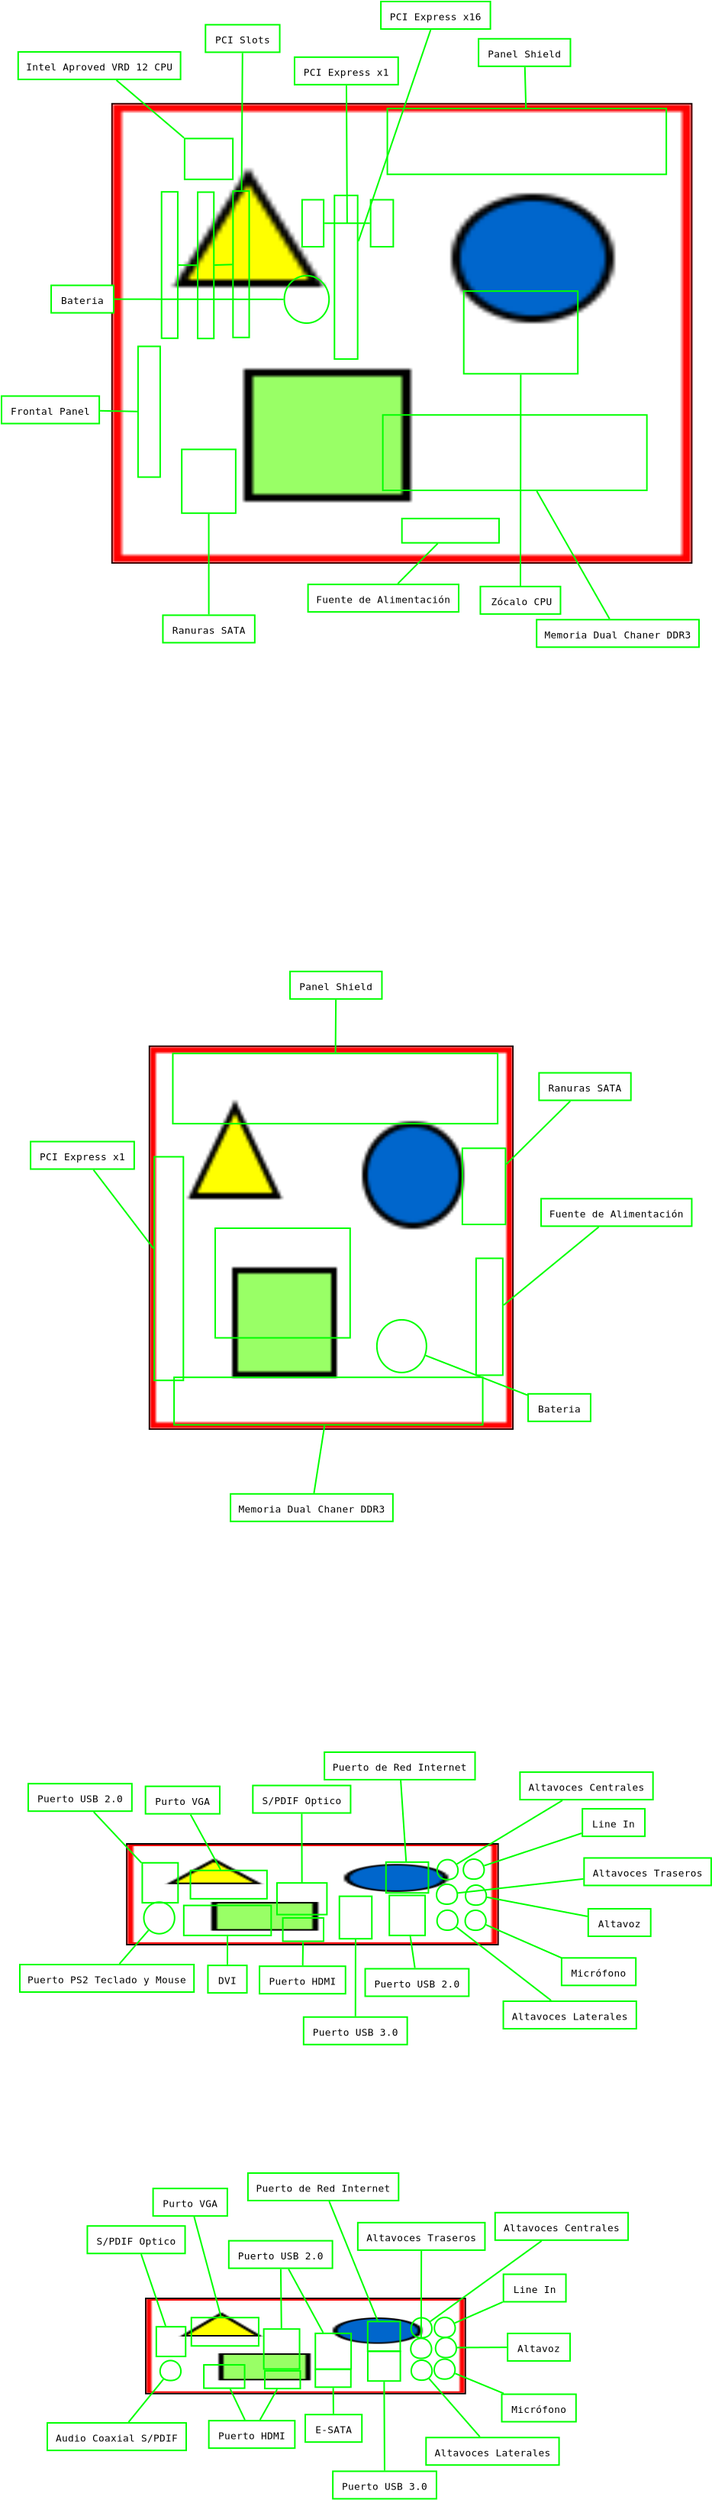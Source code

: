 <?xml version="1.0" encoding="UTF-8"?>
<dia:diagram xmlns:dia="http://www.lysator.liu.se/~alla/dia/">
  <dia:layer name="Background" visible="true" active="true">
    <dia:object type="Standard - Image" version="0" id="O0">
      <dia:attribute name="obj_pos">
        <dia:point val="13.45,-80.492"/>
      </dia:attribute>
      <dia:attribute name="obj_bb">
        <dia:rectangle val="13.4,-80.542;51.376,-50.482"/>
      </dia:attribute>
      <dia:attribute name="elem_corner">
        <dia:point val="13.45,-80.492"/>
      </dia:attribute>
      <dia:attribute name="elem_width">
        <dia:real val="37.876"/>
      </dia:attribute>
      <dia:attribute name="elem_height">
        <dia:real val="29.96"/>
      </dia:attribute>
      <dia:attribute name="border_width">
        <dia:real val="0.1"/>
      </dia:attribute>
      <dia:attribute name="draw_border">
        <dia:boolean val="true"/>
      </dia:attribute>
      <dia:attribute name="keep_aspect">
        <dia:boolean val="true"/>
      </dia:attribute>
      <dia:attribute name="file">
        <dia:string>#/home/alumnat/Escriptori/partesPlacaBase/4007_src.jpg#</dia:string>
      </dia:attribute>
    </dia:object>
    <dia:object type="Standard - Image" version="0" id="O1">
      <dia:attribute name="obj_pos">
        <dia:point val="15.899,-18.796"/>
      </dia:attribute>
      <dia:attribute name="obj_bb">
        <dia:rectangle val="15.849,-18.846;39.66,6.213"/>
      </dia:attribute>
      <dia:attribute name="elem_corner">
        <dia:point val="15.899,-18.796"/>
      </dia:attribute>
      <dia:attribute name="elem_width">
        <dia:real val="23.711"/>
      </dia:attribute>
      <dia:attribute name="elem_height">
        <dia:real val="24.959"/>
      </dia:attribute>
      <dia:attribute name="draw_border">
        <dia:boolean val="true"/>
      </dia:attribute>
      <dia:attribute name="keep_aspect">
        <dia:boolean val="true"/>
      </dia:attribute>
      <dia:attribute name="file">
        <dia:string>#/home/alumnat/Escriptori/partesPlacaBase/4004_src.jpg#</dia:string>
      </dia:attribute>
    </dia:object>
    <dia:object type="Standard - Image" version="0" id="O2">
      <dia:attribute name="obj_pos">
        <dia:point val="14.415,33.416"/>
      </dia:attribute>
      <dia:attribute name="obj_bb">
        <dia:rectangle val="14.365,33.366;38.692,39.959"/>
      </dia:attribute>
      <dia:attribute name="elem_corner">
        <dia:point val="14.415,33.416"/>
      </dia:attribute>
      <dia:attribute name="elem_width">
        <dia:real val="24.227"/>
      </dia:attribute>
      <dia:attribute name="elem_height">
        <dia:real val="6.493"/>
      </dia:attribute>
      <dia:attribute name="border_width">
        <dia:real val="0.1"/>
      </dia:attribute>
      <dia:attribute name="draw_border">
        <dia:boolean val="true"/>
      </dia:attribute>
      <dia:attribute name="keep_aspect">
        <dia:boolean val="true"/>
      </dia:attribute>
      <dia:attribute name="file">
        <dia:string>#/home/alumnat/Escriptori/partesPlacaBase/4008.jpg#</dia:string>
      </dia:attribute>
    </dia:object>
    <dia:object type="Standard - Image" version="0" id="O3">
      <dia:attribute name="obj_pos">
        <dia:point val="15.66,63.173"/>
      </dia:attribute>
      <dia:attribute name="obj_bb">
        <dia:rectangle val="15.61,63.123;36.544,69.349"/>
      </dia:attribute>
      <dia:attribute name="elem_corner">
        <dia:point val="15.66,63.173"/>
      </dia:attribute>
      <dia:attribute name="elem_width">
        <dia:real val="20.834"/>
      </dia:attribute>
      <dia:attribute name="elem_height">
        <dia:real val="6.125"/>
      </dia:attribute>
      <dia:attribute name="border_width">
        <dia:real val="0.1"/>
      </dia:attribute>
      <dia:attribute name="draw_border">
        <dia:boolean val="true"/>
      </dia:attribute>
      <dia:attribute name="keep_aspect">
        <dia:boolean val="true"/>
      </dia:attribute>
      <dia:attribute name="file">
        <dia:string>#/home/alumnat/Escriptori/partesPlacaBase/4005.jpg#</dia:string>
      </dia:attribute>
    </dia:object>
    <dia:object type="Standard - Box" version="0" id="O4">
      <dia:attribute name="obj_pos">
        <dia:point val="36.444,-68.276"/>
      </dia:attribute>
      <dia:attribute name="obj_bb">
        <dia:rectangle val="36.394,-68.326;43.968,-62.816"/>
      </dia:attribute>
      <dia:attribute name="elem_corner">
        <dia:point val="36.444,-68.276"/>
      </dia:attribute>
      <dia:attribute name="elem_width">
        <dia:real val="7.473"/>
      </dia:attribute>
      <dia:attribute name="elem_height">
        <dia:real val="5.41"/>
      </dia:attribute>
      <dia:attribute name="border_width">
        <dia:real val="0.1"/>
      </dia:attribute>
      <dia:attribute name="border_color">
        <dia:color val="#00ff00"/>
      </dia:attribute>
      <dia:attribute name="show_background">
        <dia:boolean val="false"/>
      </dia:attribute>
    </dia:object>
    <dia:object type="Standard - Line" version="0" id="O5">
      <dia:attribute name="obj_pos">
        <dia:point val="40.177,-62.816"/>
      </dia:attribute>
      <dia:attribute name="obj_bb">
        <dia:rectangle val="40.107,-62.866;40.227,-48.936"/>
      </dia:attribute>
      <dia:attribute name="conn_endpoints">
        <dia:point val="40.177,-62.816"/>
        <dia:point val="40.157,-48.986"/>
      </dia:attribute>
      <dia:attribute name="numcp">
        <dia:int val="1"/>
      </dia:attribute>
      <dia:attribute name="line_color">
        <dia:color val="#00ff00"/>
      </dia:attribute>
      <dia:connections>
        <dia:connection handle="0" to="O4" connection="8"/>
        <dia:connection handle="1" to="O6" connection="8"/>
      </dia:connections>
    </dia:object>
    <dia:object type="ER - Entity" version="0" id="O6">
      <dia:attribute name="obj_pos">
        <dia:point val="37.531,-48.94"/>
      </dia:attribute>
      <dia:attribute name="obj_bb">
        <dia:rectangle val="37.481,-48.99;42.831,-47.09"/>
      </dia:attribute>
      <dia:attribute name="elem_corner">
        <dia:point val="37.531,-48.94"/>
      </dia:attribute>
      <dia:attribute name="elem_width">
        <dia:real val="5.25"/>
      </dia:attribute>
      <dia:attribute name="elem_height">
        <dia:real val="1.8"/>
      </dia:attribute>
      <dia:attribute name="border_width">
        <dia:real val="0.1"/>
      </dia:attribute>
      <dia:attribute name="border_color">
        <dia:color val="#00ff00"/>
      </dia:attribute>
      <dia:attribute name="inner_color">
        <dia:color val="#ffffff"/>
      </dia:attribute>
      <dia:attribute name="name">
        <dia:string>#Zócalo CPU#</dia:string>
      </dia:attribute>
      <dia:attribute name="weak">
        <dia:boolean val="false"/>
      </dia:attribute>
      <dia:attribute name="associative">
        <dia:boolean val="false"/>
      </dia:attribute>
      <dia:attribute name="font">
        <dia:font family="monospace" style="0" name="Courier"/>
      </dia:attribute>
      <dia:attribute name="font_height">
        <dia:real val="0.8"/>
      </dia:attribute>
    </dia:object>
    <dia:object type="Standard - Box" version="0" id="O7">
      <dia:attribute name="obj_pos">
        <dia:point val="31.139,-60.17"/>
      </dia:attribute>
      <dia:attribute name="obj_bb">
        <dia:rectangle val="31.089,-60.22;48.491,-55.185"/>
      </dia:attribute>
      <dia:attribute name="elem_corner">
        <dia:point val="31.139,-60.17"/>
      </dia:attribute>
      <dia:attribute name="elem_width">
        <dia:real val="17.303"/>
      </dia:attribute>
      <dia:attribute name="elem_height">
        <dia:real val="4.935"/>
      </dia:attribute>
      <dia:attribute name="border_width">
        <dia:real val="0.1"/>
      </dia:attribute>
      <dia:attribute name="border_color">
        <dia:color val="#00ff00"/>
      </dia:attribute>
      <dia:attribute name="show_background">
        <dia:boolean val="false"/>
      </dia:attribute>
    </dia:object>
    <dia:object type="Standard - Line" version="0" id="O8">
      <dia:attribute name="obj_pos">
        <dia:point val="39.79,-57.703"/>
      </dia:attribute>
      <dia:attribute name="obj_bb">
        <dia:rectangle val="39.79,-57.703;39.79,-57.703"/>
      </dia:attribute>
      <dia:attribute name="conn_endpoints">
        <dia:point val="39.79,-57.703"/>
        <dia:point val="39.79,-57.703"/>
      </dia:attribute>
      <dia:attribute name="numcp">
        <dia:int val="1"/>
      </dia:attribute>
      <dia:connections>
        <dia:connection handle="0" to="O7" connection="8"/>
        <dia:connection handle="1" to="O7" connection="8"/>
      </dia:connections>
    </dia:object>
    <dia:object type="Standard - Line" version="0" id="O9">
      <dia:attribute name="obj_pos">
        <dia:point val="45.996,-46.819"/>
      </dia:attribute>
      <dia:attribute name="obj_bb">
        <dia:rectangle val="41.157,-55.254;46.064,-46.751"/>
      </dia:attribute>
      <dia:attribute name="conn_endpoints">
        <dia:point val="45.996,-46.819"/>
        <dia:point val="41.225,-55.186"/>
      </dia:attribute>
      <dia:attribute name="numcp">
        <dia:int val="1"/>
      </dia:attribute>
      <dia:attribute name="line_color">
        <dia:color val="#00ff00"/>
      </dia:attribute>
      <dia:connections>
        <dia:connection handle="0" to="O10" connection="8"/>
        <dia:connection handle="1" to="O7" connection="8"/>
      </dia:connections>
    </dia:object>
    <dia:object type="ER - Entity" version="0" id="O10">
      <dia:attribute name="obj_pos">
        <dia:point val="41.217,-46.77"/>
      </dia:attribute>
      <dia:attribute name="obj_bb">
        <dia:rectangle val="41.167,-46.82;51.907,-44.92"/>
      </dia:attribute>
      <dia:attribute name="elem_corner">
        <dia:point val="41.217,-46.77"/>
      </dia:attribute>
      <dia:attribute name="elem_width">
        <dia:real val="10.64"/>
      </dia:attribute>
      <dia:attribute name="elem_height">
        <dia:real val="1.8"/>
      </dia:attribute>
      <dia:attribute name="border_width">
        <dia:real val="0.1"/>
      </dia:attribute>
      <dia:attribute name="border_color">
        <dia:color val="#00ff00"/>
      </dia:attribute>
      <dia:attribute name="inner_color">
        <dia:color val="#ffffff"/>
      </dia:attribute>
      <dia:attribute name="name">
        <dia:string>#Memoria Dual Chaner DDR3#</dia:string>
      </dia:attribute>
      <dia:attribute name="weak">
        <dia:boolean val="false"/>
      </dia:attribute>
      <dia:attribute name="associative">
        <dia:boolean val="false"/>
      </dia:attribute>
      <dia:attribute name="font">
        <dia:font family="monospace" style="0" name="Courier"/>
      </dia:attribute>
      <dia:attribute name="font_height">
        <dia:real val="0.8"/>
      </dia:attribute>
    </dia:object>
    <dia:object type="Standard - Line" version="0" id="O11">
      <dia:attribute name="obj_pos">
        <dia:point val="32.388,-65.512"/>
      </dia:attribute>
      <dia:attribute name="obj_bb">
        <dia:rectangle val="32.388,-65.512;32.388,-65.512"/>
      </dia:attribute>
      <dia:attribute name="conn_endpoints">
        <dia:point val="32.388,-65.512"/>
        <dia:point val="32.388,-65.512"/>
      </dia:attribute>
      <dia:attribute name="numcp">
        <dia:int val="1"/>
      </dia:attribute>
      <dia:connections>
        <dia:connection handle="0" to="O0" connection="8"/>
        <dia:connection handle="1" to="O0" connection="8"/>
      </dia:connections>
    </dia:object>
    <dia:object type="Standard - Line" version="0" id="O12">
      <dia:attribute name="obj_pos">
        <dia:point val="32.388,-65.512"/>
      </dia:attribute>
      <dia:attribute name="obj_bb">
        <dia:rectangle val="32.388,-65.512;32.388,-65.512"/>
      </dia:attribute>
      <dia:attribute name="conn_endpoints">
        <dia:point val="32.388,-65.512"/>
        <dia:point val="32.388,-65.512"/>
      </dia:attribute>
      <dia:attribute name="numcp">
        <dia:int val="1"/>
      </dia:attribute>
      <dia:connections>
        <dia:connection handle="0" to="O0" connection="8"/>
        <dia:connection handle="1" to="O0" connection="8"/>
      </dia:connections>
    </dia:object>
    <dia:object type="Standard - Line" version="0" id="O13">
      <dia:attribute name="obj_pos">
        <dia:point val="32.388,-65.512"/>
      </dia:attribute>
      <dia:attribute name="obj_bb">
        <dia:rectangle val="32.388,-65.512;32.388,-65.512"/>
      </dia:attribute>
      <dia:attribute name="conn_endpoints">
        <dia:point val="32.388,-65.512"/>
        <dia:point val="32.388,-65.512"/>
      </dia:attribute>
      <dia:attribute name="numcp">
        <dia:int val="1"/>
      </dia:attribute>
      <dia:connections>
        <dia:connection handle="0" to="O0" connection="8"/>
        <dia:connection handle="1" to="O0" connection="8"/>
      </dia:connections>
    </dia:object>
    <dia:object type="Standard - Box" version="0" id="O14">
      <dia:attribute name="obj_pos">
        <dia:point val="21.324,-74.824"/>
      </dia:attribute>
      <dia:attribute name="obj_bb">
        <dia:rectangle val="21.274,-74.874;22.435,-65.193"/>
      </dia:attribute>
      <dia:attribute name="elem_corner">
        <dia:point val="21.324,-74.824"/>
      </dia:attribute>
      <dia:attribute name="elem_width">
        <dia:real val="1.061"/>
      </dia:attribute>
      <dia:attribute name="elem_height">
        <dia:real val="9.581"/>
      </dia:attribute>
      <dia:attribute name="border_width">
        <dia:real val="0.1"/>
      </dia:attribute>
      <dia:attribute name="border_color">
        <dia:color val="#00ff00"/>
      </dia:attribute>
      <dia:attribute name="show_background">
        <dia:boolean val="false"/>
      </dia:attribute>
    </dia:object>
    <dia:object type="Standard - Line" version="0" id="O15">
      <dia:attribute name="obj_pos">
        <dia:point val="21.947,-83.863"/>
      </dia:attribute>
      <dia:attribute name="obj_bb">
        <dia:rectangle val="21.837,-83.913;21.998,-74.823"/>
      </dia:attribute>
      <dia:attribute name="conn_endpoints">
        <dia:point val="21.947,-83.863"/>
        <dia:point val="21.887,-74.873"/>
      </dia:attribute>
      <dia:attribute name="numcp">
        <dia:int val="1"/>
      </dia:attribute>
      <dia:attribute name="line_color">
        <dia:color val="#00ff00"/>
      </dia:attribute>
      <dia:connections>
        <dia:connection handle="0" to="O20" connection="8"/>
        <dia:connection handle="1" to="O14" connection="8"/>
      </dia:connections>
    </dia:object>
    <dia:object type="Standard - Box" version="0" id="O16">
      <dia:attribute name="obj_pos">
        <dia:point val="19.009,-74.756"/>
      </dia:attribute>
      <dia:attribute name="obj_bb">
        <dia:rectangle val="18.959,-74.806;20.12,-65.125"/>
      </dia:attribute>
      <dia:attribute name="elem_corner">
        <dia:point val="19.009,-74.756"/>
      </dia:attribute>
      <dia:attribute name="elem_width">
        <dia:real val="1.061"/>
      </dia:attribute>
      <dia:attribute name="elem_height">
        <dia:real val="9.581"/>
      </dia:attribute>
      <dia:attribute name="border_width">
        <dia:real val="0.1"/>
      </dia:attribute>
      <dia:attribute name="border_color">
        <dia:color val="#00ff00"/>
      </dia:attribute>
      <dia:attribute name="show_background">
        <dia:boolean val="false"/>
      </dia:attribute>
    </dia:object>
    <dia:object type="Standard - Box" version="0" id="O17">
      <dia:attribute name="obj_pos">
        <dia:point val="16.644,-74.774"/>
      </dia:attribute>
      <dia:attribute name="obj_bb">
        <dia:rectangle val="16.594,-74.824;17.754,-65.143"/>
      </dia:attribute>
      <dia:attribute name="elem_corner">
        <dia:point val="16.644,-74.774"/>
      </dia:attribute>
      <dia:attribute name="elem_width">
        <dia:real val="1.061"/>
      </dia:attribute>
      <dia:attribute name="elem_height">
        <dia:real val="9.581"/>
      </dia:attribute>
      <dia:attribute name="border_width">
        <dia:real val="0.1"/>
      </dia:attribute>
      <dia:attribute name="border_color">
        <dia:color val="#00ff00"/>
      </dia:attribute>
      <dia:attribute name="show_background">
        <dia:boolean val="false"/>
      </dia:attribute>
    </dia:object>
    <dia:object type="Standard - Line" version="0" id="O18">
      <dia:attribute name="obj_pos">
        <dia:point val="21.275,-70.016"/>
      </dia:attribute>
      <dia:attribute name="obj_bb">
        <dia:rectangle val="20.068,-70.068;21.326,-69.931"/>
      </dia:attribute>
      <dia:attribute name="conn_endpoints">
        <dia:point val="21.275,-70.016"/>
        <dia:point val="20.119,-69.982"/>
      </dia:attribute>
      <dia:attribute name="numcp">
        <dia:int val="1"/>
      </dia:attribute>
      <dia:attribute name="line_color">
        <dia:color val="#00ff00"/>
      </dia:attribute>
      <dia:connections>
        <dia:connection handle="0" to="O14" connection="8"/>
        <dia:connection handle="1" to="O16" connection="8"/>
      </dia:connections>
    </dia:object>
    <dia:object type="Standard - Line" version="0" id="O19">
      <dia:attribute name="obj_pos">
        <dia:point val="18.959,-69.97"/>
      </dia:attribute>
      <dia:attribute name="obj_bb">
        <dia:rectangle val="17.704,-70.029;19.009,-69.919"/>
      </dia:attribute>
      <dia:attribute name="conn_endpoints">
        <dia:point val="18.959,-69.97"/>
        <dia:point val="17.754,-69.979"/>
      </dia:attribute>
      <dia:attribute name="numcp">
        <dia:int val="1"/>
      </dia:attribute>
      <dia:attribute name="line_color">
        <dia:color val="#00ff00"/>
      </dia:attribute>
      <dia:connections>
        <dia:connection handle="0" to="O16" connection="8"/>
        <dia:connection handle="1" to="O17" connection="8"/>
      </dia:connections>
    </dia:object>
    <dia:object type="ER - Entity" version="0" id="O20">
      <dia:attribute name="obj_pos">
        <dia:point val="19.521,-85.713"/>
      </dia:attribute>
      <dia:attribute name="obj_bb">
        <dia:rectangle val="19.471,-85.763;24.436,-83.863"/>
      </dia:attribute>
      <dia:attribute name="elem_corner">
        <dia:point val="19.521,-85.713"/>
      </dia:attribute>
      <dia:attribute name="elem_width">
        <dia:real val="4.865"/>
      </dia:attribute>
      <dia:attribute name="elem_height">
        <dia:real val="1.8"/>
      </dia:attribute>
      <dia:attribute name="border_width">
        <dia:real val="0.1"/>
      </dia:attribute>
      <dia:attribute name="border_color">
        <dia:color val="#00ff00"/>
      </dia:attribute>
      <dia:attribute name="inner_color">
        <dia:color val="#ffffff"/>
      </dia:attribute>
      <dia:attribute name="name">
        <dia:string>#PCI Slots#</dia:string>
      </dia:attribute>
      <dia:attribute name="weak">
        <dia:boolean val="false"/>
      </dia:attribute>
      <dia:attribute name="associative">
        <dia:boolean val="false"/>
      </dia:attribute>
      <dia:attribute name="font">
        <dia:font family="monospace" style="0" name="Courier"/>
      </dia:attribute>
      <dia:attribute name="font_height">
        <dia:real val="0.8"/>
      </dia:attribute>
    </dia:object>
    <dia:object type="Standard - Box" version="0" id="O21">
      <dia:attribute name="obj_pos">
        <dia:point val="31.437,-80.233"/>
      </dia:attribute>
      <dia:attribute name="obj_bb">
        <dia:rectangle val="31.387,-80.283;49.765,-75.87"/>
      </dia:attribute>
      <dia:attribute name="elem_corner">
        <dia:point val="31.437,-80.233"/>
      </dia:attribute>
      <dia:attribute name="elem_width">
        <dia:real val="18.278"/>
      </dia:attribute>
      <dia:attribute name="elem_height">
        <dia:real val="4.313"/>
      </dia:attribute>
      <dia:attribute name="border_width">
        <dia:real val="0.1"/>
      </dia:attribute>
      <dia:attribute name="border_color">
        <dia:color val="#00ff00"/>
      </dia:attribute>
      <dia:attribute name="show_background">
        <dia:boolean val="false"/>
      </dia:attribute>
    </dia:object>
    <dia:object type="ER - Entity" version="0" id="O22">
      <dia:attribute name="obj_pos">
        <dia:point val="37.412,-84.794"/>
      </dia:attribute>
      <dia:attribute name="obj_bb">
        <dia:rectangle val="37.362,-84.844;43.482,-82.944"/>
      </dia:attribute>
      <dia:attribute name="elem_corner">
        <dia:point val="37.412,-84.794"/>
      </dia:attribute>
      <dia:attribute name="elem_width">
        <dia:real val="6.02"/>
      </dia:attribute>
      <dia:attribute name="elem_height">
        <dia:real val="1.8"/>
      </dia:attribute>
      <dia:attribute name="border_width">
        <dia:real val="0.1"/>
      </dia:attribute>
      <dia:attribute name="border_color">
        <dia:color val="#00ff00"/>
      </dia:attribute>
      <dia:attribute name="inner_color">
        <dia:color val="#ffffff"/>
      </dia:attribute>
      <dia:attribute name="name">
        <dia:string>#Panel Shield#</dia:string>
      </dia:attribute>
      <dia:attribute name="weak">
        <dia:boolean val="false"/>
      </dia:attribute>
      <dia:attribute name="associative">
        <dia:boolean val="false"/>
      </dia:attribute>
      <dia:attribute name="font">
        <dia:font family="monospace" style="0" name="Courier"/>
      </dia:attribute>
      <dia:attribute name="font_height">
        <dia:real val="0.8"/>
      </dia:attribute>
    </dia:object>
    <dia:object type="Standard - Line" version="0" id="O23">
      <dia:attribute name="obj_pos">
        <dia:point val="40.447,-82.944"/>
      </dia:attribute>
      <dia:attribute name="obj_bb">
        <dia:rectangle val="40.396,-82.996;40.569,-80.231"/>
      </dia:attribute>
      <dia:attribute name="conn_endpoints">
        <dia:point val="40.447,-82.944"/>
        <dia:point val="40.518,-80.282"/>
      </dia:attribute>
      <dia:attribute name="numcp">
        <dia:int val="1"/>
      </dia:attribute>
      <dia:attribute name="line_color">
        <dia:color val="#00ff00"/>
      </dia:attribute>
      <dia:connections>
        <dia:connection handle="0" to="O22" connection="8"/>
        <dia:connection handle="1" to="O21" connection="8"/>
      </dia:connections>
    </dia:object>
    <dia:object type="Standard - Box" version="0" id="O24">
      <dia:attribute name="obj_pos">
        <dia:point val="17.967,-57.915"/>
      </dia:attribute>
      <dia:attribute name="obj_bb">
        <dia:rectangle val="17.917,-57.965;21.552,-53.694"/>
      </dia:attribute>
      <dia:attribute name="elem_corner">
        <dia:point val="17.967,-57.915"/>
      </dia:attribute>
      <dia:attribute name="elem_width">
        <dia:real val="3.535"/>
      </dia:attribute>
      <dia:attribute name="elem_height">
        <dia:real val="4.172"/>
      </dia:attribute>
      <dia:attribute name="border_width">
        <dia:real val="0.1"/>
      </dia:attribute>
      <dia:attribute name="border_color">
        <dia:color val="#00ff00"/>
      </dia:attribute>
      <dia:attribute name="show_background">
        <dia:boolean val="false"/>
      </dia:attribute>
    </dia:object>
    <dia:object type="ER - Entity" version="0" id="O25">
      <dia:attribute name="obj_pos">
        <dia:point val="16.73,-47.062"/>
      </dia:attribute>
      <dia:attribute name="obj_bb">
        <dia:rectangle val="16.68,-47.112;22.799,-45.212"/>
      </dia:attribute>
      <dia:attribute name="elem_corner">
        <dia:point val="16.73,-47.062"/>
      </dia:attribute>
      <dia:attribute name="elem_width">
        <dia:real val="6.02"/>
      </dia:attribute>
      <dia:attribute name="elem_height">
        <dia:real val="1.8"/>
      </dia:attribute>
      <dia:attribute name="border_width">
        <dia:real val="0.1"/>
      </dia:attribute>
      <dia:attribute name="border_color">
        <dia:color val="#00ff00"/>
      </dia:attribute>
      <dia:attribute name="inner_color">
        <dia:color val="#ffffff"/>
      </dia:attribute>
      <dia:attribute name="name">
        <dia:string>#Ranuras SATA#</dia:string>
      </dia:attribute>
      <dia:attribute name="weak">
        <dia:boolean val="false"/>
      </dia:attribute>
      <dia:attribute name="associative">
        <dia:boolean val="false"/>
      </dia:attribute>
      <dia:attribute name="font">
        <dia:font family="monospace" style="0" name="Courier"/>
      </dia:attribute>
      <dia:attribute name="font_height">
        <dia:real val="0.8"/>
      </dia:attribute>
    </dia:object>
    <dia:object type="Standard - Line" version="0" id="O26">
      <dia:attribute name="obj_pos">
        <dia:point val="19.736,-53.695"/>
      </dia:attribute>
      <dia:attribute name="obj_bb">
        <dia:rectangle val="19.686,-53.745;19.789,-47.061"/>
      </dia:attribute>
      <dia:attribute name="conn_endpoints">
        <dia:point val="19.736,-53.695"/>
        <dia:point val="19.739,-47.111"/>
      </dia:attribute>
      <dia:attribute name="numcp">
        <dia:int val="1"/>
      </dia:attribute>
      <dia:attribute name="line_color">
        <dia:color val="#00ff00"/>
      </dia:attribute>
      <dia:connections>
        <dia:connection handle="0" to="O24" connection="8"/>
        <dia:connection handle="1" to="O25" connection="8"/>
      </dia:connections>
    </dia:object>
    <dia:object type="Standard - Ellipse" version="0" id="O27">
      <dia:attribute name="obj_pos">
        <dia:point val="24.684,-69.291"/>
      </dia:attribute>
      <dia:attribute name="obj_bb">
        <dia:rectangle val="24.634,-69.341;27.669,-66.129"/>
      </dia:attribute>
      <dia:attribute name="elem_corner">
        <dia:point val="24.684,-69.291"/>
      </dia:attribute>
      <dia:attribute name="elem_width">
        <dia:real val="2.934"/>
      </dia:attribute>
      <dia:attribute name="elem_height">
        <dia:real val="3.111"/>
      </dia:attribute>
      <dia:attribute name="border_width">
        <dia:real val="0.1"/>
      </dia:attribute>
      <dia:attribute name="border_color">
        <dia:color val="#00ff00"/>
      </dia:attribute>
      <dia:attribute name="show_background">
        <dia:boolean val="false"/>
      </dia:attribute>
    </dia:object>
    <dia:object type="ER - Entity" version="0" id="O28">
      <dia:attribute name="obj_pos">
        <dia:point val="9.411,-68.654"/>
      </dia:attribute>
      <dia:attribute name="obj_bb">
        <dia:rectangle val="9.361,-68.704;13.556,-66.804"/>
      </dia:attribute>
      <dia:attribute name="elem_corner">
        <dia:point val="9.411,-68.654"/>
      </dia:attribute>
      <dia:attribute name="elem_width">
        <dia:real val="4.095"/>
      </dia:attribute>
      <dia:attribute name="elem_height">
        <dia:real val="1.8"/>
      </dia:attribute>
      <dia:attribute name="border_width">
        <dia:real val="0.1"/>
      </dia:attribute>
      <dia:attribute name="border_color">
        <dia:color val="#00ff00"/>
      </dia:attribute>
      <dia:attribute name="inner_color">
        <dia:color val="#ffffff"/>
      </dia:attribute>
      <dia:attribute name="name">
        <dia:string>#Bateria#</dia:string>
      </dia:attribute>
      <dia:attribute name="weak">
        <dia:boolean val="false"/>
      </dia:attribute>
      <dia:attribute name="associative">
        <dia:boolean val="false"/>
      </dia:attribute>
      <dia:attribute name="font">
        <dia:font family="monospace" style="0" name="Courier"/>
      </dia:attribute>
      <dia:attribute name="font_height">
        <dia:real val="0.8"/>
      </dia:attribute>
    </dia:object>
    <dia:object type="Standard - Line" version="0" id="O29">
      <dia:attribute name="obj_pos">
        <dia:point val="13.555,-67.752"/>
      </dia:attribute>
      <dia:attribute name="obj_bb">
        <dia:rectangle val="13.505,-67.802;24.686,-67.687"/>
      </dia:attribute>
      <dia:attribute name="conn_endpoints">
        <dia:point val="13.555,-67.752"/>
        <dia:point val="24.636,-67.737"/>
      </dia:attribute>
      <dia:attribute name="numcp">
        <dia:int val="1"/>
      </dia:attribute>
      <dia:attribute name="line_color">
        <dia:color val="#00ff00"/>
      </dia:attribute>
      <dia:connections>
        <dia:connection handle="0" to="O28" connection="8"/>
        <dia:connection handle="1" to="O27" connection="8"/>
      </dia:connections>
    </dia:object>
    <dia:object type="Standard - Box" version="0" id="O30">
      <dia:attribute name="obj_pos">
        <dia:point val="15.103,-64.659"/>
      </dia:attribute>
      <dia:attribute name="obj_bb">
        <dia:rectangle val="15.053,-64.709;16.603,-56.053"/>
      </dia:attribute>
      <dia:attribute name="elem_corner">
        <dia:point val="15.103,-64.659"/>
      </dia:attribute>
      <dia:attribute name="elem_width">
        <dia:real val="1.45"/>
      </dia:attribute>
      <dia:attribute name="elem_height">
        <dia:real val="8.556"/>
      </dia:attribute>
      <dia:attribute name="border_width">
        <dia:real val="0.1"/>
      </dia:attribute>
      <dia:attribute name="border_color">
        <dia:color val="#00ff00"/>
      </dia:attribute>
      <dia:attribute name="show_background">
        <dia:boolean val="false"/>
      </dia:attribute>
    </dia:object>
    <dia:object type="ER - Entity" version="0" id="O31">
      <dia:attribute name="obj_pos">
        <dia:point val="6.158,-61.407"/>
      </dia:attribute>
      <dia:attribute name="obj_bb">
        <dia:rectangle val="6.108,-61.457;12.614,-59.557"/>
      </dia:attribute>
      <dia:attribute name="elem_corner">
        <dia:point val="6.158,-61.407"/>
      </dia:attribute>
      <dia:attribute name="elem_width">
        <dia:real val="6.405"/>
      </dia:attribute>
      <dia:attribute name="elem_height">
        <dia:real val="1.8"/>
      </dia:attribute>
      <dia:attribute name="border_width">
        <dia:real val="0.1"/>
      </dia:attribute>
      <dia:attribute name="border_color">
        <dia:color val="#00ff00"/>
      </dia:attribute>
      <dia:attribute name="inner_color">
        <dia:color val="#ffffff"/>
      </dia:attribute>
      <dia:attribute name="name">
        <dia:string>#Frontal Panel#</dia:string>
      </dia:attribute>
      <dia:attribute name="weak">
        <dia:boolean val="false"/>
      </dia:attribute>
      <dia:attribute name="associative">
        <dia:boolean val="false"/>
      </dia:attribute>
      <dia:attribute name="font">
        <dia:font family="monospace" style="0" name="Courier"/>
      </dia:attribute>
      <dia:attribute name="font_height">
        <dia:real val="0.8"/>
      </dia:attribute>
    </dia:object>
    <dia:object type="Standard - Line" version="0" id="O32">
      <dia:attribute name="obj_pos">
        <dia:point val="12.614,-60.444"/>
      </dia:attribute>
      <dia:attribute name="obj_bb">
        <dia:rectangle val="12.563,-60.495;15.104,-60.345"/>
      </dia:attribute>
      <dia:attribute name="conn_endpoints">
        <dia:point val="12.614,-60.444"/>
        <dia:point val="15.053,-60.396"/>
      </dia:attribute>
      <dia:attribute name="numcp">
        <dia:int val="1"/>
      </dia:attribute>
      <dia:attribute name="line_color">
        <dia:color val="#00ff00"/>
      </dia:attribute>
      <dia:connections>
        <dia:connection handle="0" to="O31" connection="8"/>
        <dia:connection handle="1" to="O30" connection="8"/>
      </dia:connections>
    </dia:object>
    <dia:object type="Standard - Box" version="0" id="O33">
      <dia:attribute name="obj_pos">
        <dia:point val="32.392,-53.39"/>
      </dia:attribute>
      <dia:attribute name="obj_bb">
        <dia:rectangle val="32.342,-53.44;38.805,-51.749"/>
      </dia:attribute>
      <dia:attribute name="elem_corner">
        <dia:point val="32.392,-53.39"/>
      </dia:attribute>
      <dia:attribute name="elem_width">
        <dia:real val="6.364"/>
      </dia:attribute>
      <dia:attribute name="elem_height">
        <dia:real val="1.591"/>
      </dia:attribute>
      <dia:attribute name="border_width">
        <dia:real val="0.1"/>
      </dia:attribute>
      <dia:attribute name="border_color">
        <dia:color val="#00ff00"/>
      </dia:attribute>
      <dia:attribute name="show_background">
        <dia:boolean val="false"/>
      </dia:attribute>
    </dia:object>
    <dia:object type="ER - Entity" version="0" id="O34">
      <dia:attribute name="obj_pos">
        <dia:point val="26.24,-49.077"/>
      </dia:attribute>
      <dia:attribute name="obj_bb">
        <dia:rectangle val="26.19,-49.127;36.16,-47.227"/>
      </dia:attribute>
      <dia:attribute name="elem_corner">
        <dia:point val="26.24,-49.077"/>
      </dia:attribute>
      <dia:attribute name="elem_width">
        <dia:real val="9.87"/>
      </dia:attribute>
      <dia:attribute name="elem_height">
        <dia:real val="1.8"/>
      </dia:attribute>
      <dia:attribute name="border_width">
        <dia:real val="0.1"/>
      </dia:attribute>
      <dia:attribute name="border_color">
        <dia:color val="#00ff00"/>
      </dia:attribute>
      <dia:attribute name="inner_color">
        <dia:color val="#ffffff"/>
      </dia:attribute>
      <dia:attribute name="name">
        <dia:string>#Fuente de Alimentación#</dia:string>
      </dia:attribute>
      <dia:attribute name="weak">
        <dia:boolean val="false"/>
      </dia:attribute>
      <dia:attribute name="associative">
        <dia:boolean val="false"/>
      </dia:attribute>
      <dia:attribute name="font">
        <dia:font family="monospace" style="0" name="Courier"/>
      </dia:attribute>
      <dia:attribute name="font_height">
        <dia:real val="0.8"/>
      </dia:attribute>
    </dia:object>
    <dia:object type="Standard - Line" version="0" id="O35">
      <dia:attribute name="obj_pos">
        <dia:point val="34.74,-51.758"/>
      </dia:attribute>
      <dia:attribute name="obj_bb">
        <dia:rectangle val="32.05,-51.828;34.811,-49.056"/>
      </dia:attribute>
      <dia:attribute name="conn_endpoints">
        <dia:point val="34.74,-51.758"/>
        <dia:point val="32.12,-49.127"/>
      </dia:attribute>
      <dia:attribute name="numcp">
        <dia:int val="1"/>
      </dia:attribute>
      <dia:attribute name="line_color">
        <dia:color val="#00ff00"/>
      </dia:attribute>
      <dia:connections>
        <dia:connection handle="0" to="O33" connection="8"/>
        <dia:connection handle="1" to="O34" connection="8"/>
      </dia:connections>
    </dia:object>
    <dia:object type="Standard - Box" version="0" id="O36">
      <dia:attribute name="obj_pos">
        <dia:point val="25.851,-74.258"/>
      </dia:attribute>
      <dia:attribute name="obj_bb">
        <dia:rectangle val="25.801,-74.308;27.315,-71.132"/>
      </dia:attribute>
      <dia:attribute name="elem_corner">
        <dia:point val="25.851,-74.258"/>
      </dia:attribute>
      <dia:attribute name="elem_width">
        <dia:real val="1.414"/>
      </dia:attribute>
      <dia:attribute name="elem_height">
        <dia:real val="3.076"/>
      </dia:attribute>
      <dia:attribute name="border_width">
        <dia:real val="0.1"/>
      </dia:attribute>
      <dia:attribute name="border_color">
        <dia:color val="#00ff00"/>
      </dia:attribute>
      <dia:attribute name="show_background">
        <dia:boolean val="false"/>
      </dia:attribute>
    </dia:object>
    <dia:object type="Standard - Box" version="0" id="O37">
      <dia:attribute name="obj_pos">
        <dia:point val="30.341,-74.258"/>
      </dia:attribute>
      <dia:attribute name="obj_bb">
        <dia:rectangle val="30.291,-74.308;31.876,-71.132"/>
      </dia:attribute>
      <dia:attribute name="elem_corner">
        <dia:point val="30.341,-74.258"/>
      </dia:attribute>
      <dia:attribute name="elem_width">
        <dia:real val="1.485"/>
      </dia:attribute>
      <dia:attribute name="elem_height">
        <dia:real val="3.076"/>
      </dia:attribute>
      <dia:attribute name="border_width">
        <dia:real val="0.1"/>
      </dia:attribute>
      <dia:attribute name="border_color">
        <dia:color val="#00ff00"/>
      </dia:attribute>
      <dia:attribute name="show_background">
        <dia:boolean val="false"/>
      </dia:attribute>
    </dia:object>
    <dia:object type="Standard - Line" version="0" id="O38">
      <dia:attribute name="obj_pos">
        <dia:point val="27.315,-72.72"/>
      </dia:attribute>
      <dia:attribute name="obj_bb">
        <dia:rectangle val="27.265,-72.77;30.341,-72.67"/>
      </dia:attribute>
      <dia:attribute name="conn_endpoints">
        <dia:point val="27.315,-72.72"/>
        <dia:point val="30.291,-72.72"/>
      </dia:attribute>
      <dia:attribute name="numcp">
        <dia:int val="1"/>
      </dia:attribute>
      <dia:attribute name="line_color">
        <dia:color val="#00ff00"/>
      </dia:attribute>
      <dia:connections>
        <dia:connection handle="0" to="O36" connection="8"/>
        <dia:connection handle="1" to="O37" connection="8"/>
      </dia:connections>
    </dia:object>
    <dia:object type="Standard - Line" version="0" id="O39">
      <dia:attribute name="obj_pos">
        <dia:point val="28.803,-72.72"/>
      </dia:attribute>
      <dia:attribute name="obj_bb">
        <dia:rectangle val="28.706,-81.792;28.853,-72.67"/>
      </dia:attribute>
      <dia:attribute name="conn_endpoints">
        <dia:point val="28.803,-72.72"/>
        <dia:point val="28.756,-81.742"/>
      </dia:attribute>
      <dia:attribute name="numcp">
        <dia:int val="1"/>
      </dia:attribute>
      <dia:attribute name="line_color">
        <dia:color val="#00ff00"/>
      </dia:attribute>
      <dia:connections>
        <dia:connection handle="0" to="O38" connection="0"/>
        <dia:connection handle="1" to="O40" connection="8"/>
      </dia:connections>
    </dia:object>
    <dia:object type="ER - Entity" version="0" id="O40">
      <dia:attribute name="obj_pos">
        <dia:point val="25.356,-83.592"/>
      </dia:attribute>
      <dia:attribute name="obj_bb">
        <dia:rectangle val="25.306,-83.642;32.196,-81.742"/>
      </dia:attribute>
      <dia:attribute name="elem_corner">
        <dia:point val="25.356,-83.592"/>
      </dia:attribute>
      <dia:attribute name="elem_width">
        <dia:real val="6.79"/>
      </dia:attribute>
      <dia:attribute name="elem_height">
        <dia:real val="1.8"/>
      </dia:attribute>
      <dia:attribute name="border_width">
        <dia:real val="0.1"/>
      </dia:attribute>
      <dia:attribute name="border_color">
        <dia:color val="#00ff00"/>
      </dia:attribute>
      <dia:attribute name="inner_color">
        <dia:color val="#ffffff"/>
      </dia:attribute>
      <dia:attribute name="name">
        <dia:string>#PCI Express x1#</dia:string>
      </dia:attribute>
      <dia:attribute name="weak">
        <dia:boolean val="false"/>
      </dia:attribute>
      <dia:attribute name="associative">
        <dia:boolean val="false"/>
      </dia:attribute>
      <dia:attribute name="font">
        <dia:font family="monospace" style="0" name="Courier"/>
      </dia:attribute>
      <dia:attribute name="font_height">
        <dia:real val="0.8"/>
      </dia:attribute>
    </dia:object>
    <dia:object type="Standard - Box" version="0" id="O41">
      <dia:attribute name="obj_pos">
        <dia:point val="27.972,-74.541"/>
      </dia:attribute>
      <dia:attribute name="obj_bb">
        <dia:rectangle val="27.922,-74.591;29.542,-63.779"/>
      </dia:attribute>
      <dia:attribute name="elem_corner">
        <dia:point val="27.972,-74.541"/>
      </dia:attribute>
      <dia:attribute name="elem_width">
        <dia:real val="1.52"/>
      </dia:attribute>
      <dia:attribute name="elem_height">
        <dia:real val="10.712"/>
      </dia:attribute>
      <dia:attribute name="border_width">
        <dia:real val="0.1"/>
      </dia:attribute>
      <dia:attribute name="border_color">
        <dia:color val="#00ff00"/>
      </dia:attribute>
      <dia:attribute name="show_background">
        <dia:boolean val="false"/>
      </dia:attribute>
    </dia:object>
    <dia:object type="Standard - Line" version="0" id="O42">
      <dia:attribute name="obj_pos">
        <dia:point val="29.542,-71.55"/>
      </dia:attribute>
      <dia:attribute name="obj_bb">
        <dia:rectangle val="29.478,-85.448;34.339,-71.487"/>
      </dia:attribute>
      <dia:attribute name="conn_endpoints">
        <dia:point val="29.542,-71.55"/>
        <dia:point val="34.276,-85.385"/>
      </dia:attribute>
      <dia:attribute name="numcp">
        <dia:int val="1"/>
      </dia:attribute>
      <dia:attribute name="line_color">
        <dia:color val="#00ff00"/>
      </dia:attribute>
      <dia:connections>
        <dia:connection handle="0" to="O41" connection="8"/>
        <dia:connection handle="1" to="O43" connection="8"/>
      </dia:connections>
    </dia:object>
    <dia:object type="ER - Entity" version="0" id="O43">
      <dia:attribute name="obj_pos">
        <dia:point val="31.013,-87.233"/>
      </dia:attribute>
      <dia:attribute name="obj_bb">
        <dia:rectangle val="30.963,-87.283;38.238,-85.383"/>
      </dia:attribute>
      <dia:attribute name="elem_corner">
        <dia:point val="31.013,-87.233"/>
      </dia:attribute>
      <dia:attribute name="elem_width">
        <dia:real val="7.175"/>
      </dia:attribute>
      <dia:attribute name="elem_height">
        <dia:real val="1.8"/>
      </dia:attribute>
      <dia:attribute name="border_width">
        <dia:real val="0.1"/>
      </dia:attribute>
      <dia:attribute name="border_color">
        <dia:color val="#00ff00"/>
      </dia:attribute>
      <dia:attribute name="inner_color">
        <dia:color val="#ffffff"/>
      </dia:attribute>
      <dia:attribute name="name">
        <dia:string>#PCI Express x16#</dia:string>
      </dia:attribute>
      <dia:attribute name="weak">
        <dia:boolean val="false"/>
      </dia:attribute>
      <dia:attribute name="associative">
        <dia:boolean val="false"/>
      </dia:attribute>
      <dia:attribute name="font">
        <dia:font family="monospace" style="0" name="Courier"/>
      </dia:attribute>
      <dia:attribute name="font_height">
        <dia:real val="0.8"/>
      </dia:attribute>
    </dia:object>
    <dia:object type="Standard - Box" version="0" id="O44">
      <dia:attribute name="obj_pos">
        <dia:point val="17.381,-18.374"/>
      </dia:attribute>
      <dia:attribute name="obj_bb">
        <dia:rectangle val="17.331,-18.424;38.714,-13.728"/>
      </dia:attribute>
      <dia:attribute name="elem_corner">
        <dia:point val="17.381,-18.374"/>
      </dia:attribute>
      <dia:attribute name="elem_width">
        <dia:real val="21.283"/>
      </dia:attribute>
      <dia:attribute name="elem_height">
        <dia:real val="4.596"/>
      </dia:attribute>
      <dia:attribute name="border_width">
        <dia:real val="0.1"/>
      </dia:attribute>
      <dia:attribute name="border_color">
        <dia:color val="#00ff00"/>
      </dia:attribute>
      <dia:attribute name="show_background">
        <dia:boolean val="false"/>
      </dia:attribute>
    </dia:object>
    <dia:object type="Standard - Box" version="0" id="O45">
      <dia:attribute name="obj_pos">
        <dia:point val="20.159,-6.934"/>
      </dia:attribute>
      <dia:attribute name="obj_bb">
        <dia:rectangle val="20.109,-6.984;29.047,0.293"/>
      </dia:attribute>
      <dia:attribute name="elem_corner">
        <dia:point val="20.159,-6.934"/>
      </dia:attribute>
      <dia:attribute name="elem_width">
        <dia:real val="8.839"/>
      </dia:attribute>
      <dia:attribute name="elem_height">
        <dia:real val="7.177"/>
      </dia:attribute>
      <dia:attribute name="border_width">
        <dia:real val="0.1"/>
      </dia:attribute>
      <dia:attribute name="border_color">
        <dia:color val="#00ff00"/>
      </dia:attribute>
      <dia:attribute name="show_background">
        <dia:boolean val="false"/>
      </dia:attribute>
    </dia:object>
    <dia:object type="Standard - Box" version="0" id="O46">
      <dia:attribute name="obj_pos">
        <dia:point val="17.463,2.827"/>
      </dia:attribute>
      <dia:attribute name="obj_bb">
        <dia:rectangle val="17.413,2.777;37.736,5.988"/>
      </dia:attribute>
      <dia:attribute name="elem_corner">
        <dia:point val="17.463,2.827"/>
      </dia:attribute>
      <dia:attribute name="elem_width">
        <dia:real val="20.223"/>
      </dia:attribute>
      <dia:attribute name="elem_height">
        <dia:real val="3.111"/>
      </dia:attribute>
      <dia:attribute name="border_width">
        <dia:real val="0.1"/>
      </dia:attribute>
      <dia:attribute name="border_color">
        <dia:color val="#00ff00"/>
      </dia:attribute>
      <dia:attribute name="show_background">
        <dia:boolean val="false"/>
      </dia:attribute>
    </dia:object>
    <dia:object type="Standard - Box" version="0" id="O47">
      <dia:attribute name="obj_pos">
        <dia:point val="16.164,-11.61"/>
      </dia:attribute>
      <dia:attribute name="obj_bb">
        <dia:rectangle val="16.114,-11.66;18.123,3.077"/>
      </dia:attribute>
      <dia:attribute name="elem_corner">
        <dia:point val="16.164,-11.61"/>
      </dia:attribute>
      <dia:attribute name="elem_width">
        <dia:real val="1.909"/>
      </dia:attribute>
      <dia:attribute name="elem_height">
        <dia:real val="14.637"/>
      </dia:attribute>
      <dia:attribute name="border_width">
        <dia:real val="0.1"/>
      </dia:attribute>
      <dia:attribute name="border_color">
        <dia:color val="#00ff00"/>
      </dia:attribute>
      <dia:attribute name="show_background">
        <dia:boolean val="false"/>
      </dia:attribute>
    </dia:object>
    <dia:object type="Standard - Box" version="0" id="O48">
      <dia:attribute name="obj_pos">
        <dia:point val="36.351,-12.167"/>
      </dia:attribute>
      <dia:attribute name="obj_bb">
        <dia:rectangle val="36.301,-12.217;39.23,-7.132"/>
      </dia:attribute>
      <dia:attribute name="elem_corner">
        <dia:point val="36.351,-12.167"/>
      </dia:attribute>
      <dia:attribute name="elem_width">
        <dia:real val="2.828"/>
      </dia:attribute>
      <dia:attribute name="elem_height">
        <dia:real val="4.985"/>
      </dia:attribute>
      <dia:attribute name="border_width">
        <dia:real val="0.1"/>
      </dia:attribute>
      <dia:attribute name="border_color">
        <dia:color val="#00ff00"/>
      </dia:attribute>
      <dia:attribute name="show_background">
        <dia:boolean val="false"/>
      </dia:attribute>
    </dia:object>
    <dia:object type="ER - Entity" version="0" id="O49">
      <dia:attribute name="obj_pos">
        <dia:point val="25.061,-23.742"/>
      </dia:attribute>
      <dia:attribute name="obj_bb">
        <dia:rectangle val="25.011,-23.793;31.131,-21.892"/>
      </dia:attribute>
      <dia:attribute name="elem_corner">
        <dia:point val="25.061,-23.742"/>
      </dia:attribute>
      <dia:attribute name="elem_width">
        <dia:real val="6.02"/>
      </dia:attribute>
      <dia:attribute name="elem_height">
        <dia:real val="1.8"/>
      </dia:attribute>
      <dia:attribute name="border_width">
        <dia:real val="0.1"/>
      </dia:attribute>
      <dia:attribute name="border_color">
        <dia:color val="#00ff00"/>
      </dia:attribute>
      <dia:attribute name="inner_color">
        <dia:color val="#ffffff"/>
      </dia:attribute>
      <dia:attribute name="name">
        <dia:string>#Panel Shield#</dia:string>
      </dia:attribute>
      <dia:attribute name="weak">
        <dia:boolean val="false"/>
      </dia:attribute>
      <dia:attribute name="associative">
        <dia:boolean val="false"/>
      </dia:attribute>
      <dia:attribute name="font">
        <dia:font family="monospace" style="0" name="Courier"/>
      </dia:attribute>
      <dia:attribute name="font_height">
        <dia:real val="0.8"/>
      </dia:attribute>
    </dia:object>
    <dia:object type="Standard - Line" version="0" id="O50">
      <dia:attribute name="obj_pos">
        <dia:point val="28.064,-21.892"/>
      </dia:attribute>
      <dia:attribute name="obj_bb">
        <dia:rectangle val="27.989,-21.943;28.115,-18.374"/>
      </dia:attribute>
      <dia:attribute name="conn_endpoints">
        <dia:point val="28.064,-21.892"/>
        <dia:point val="28.039,-18.424"/>
      </dia:attribute>
      <dia:attribute name="numcp">
        <dia:int val="1"/>
      </dia:attribute>
      <dia:attribute name="line_color">
        <dia:color val="#00ff00"/>
      </dia:attribute>
      <dia:connections>
        <dia:connection handle="0" to="O49" connection="8"/>
        <dia:connection handle="1" to="O44" connection="8"/>
      </dia:connections>
    </dia:object>
    <dia:object type="ER - Entity" version="0" id="O51">
      <dia:attribute name="obj_pos">
        <dia:point val="8.061,-12.605"/>
      </dia:attribute>
      <dia:attribute name="obj_bb">
        <dia:rectangle val="8.011,-12.655;14.901,-10.755"/>
      </dia:attribute>
      <dia:attribute name="elem_corner">
        <dia:point val="8.061,-12.605"/>
      </dia:attribute>
      <dia:attribute name="elem_width">
        <dia:real val="6.79"/>
      </dia:attribute>
      <dia:attribute name="elem_height">
        <dia:real val="1.8"/>
      </dia:attribute>
      <dia:attribute name="border_width">
        <dia:real val="0.1"/>
      </dia:attribute>
      <dia:attribute name="border_color">
        <dia:color val="#00ff00"/>
      </dia:attribute>
      <dia:attribute name="inner_color">
        <dia:color val="#ffffff"/>
      </dia:attribute>
      <dia:attribute name="name">
        <dia:string>#PCI Express x1#</dia:string>
      </dia:attribute>
      <dia:attribute name="weak">
        <dia:boolean val="false"/>
      </dia:attribute>
      <dia:attribute name="associative">
        <dia:boolean val="false"/>
      </dia:attribute>
      <dia:attribute name="font">
        <dia:font family="monospace" style="0" name="Courier"/>
      </dia:attribute>
      <dia:attribute name="font_height">
        <dia:real val="0.8"/>
      </dia:attribute>
    </dia:object>
    <dia:object type="Standard - Line" version="0" id="O52">
      <dia:attribute name="obj_pos">
        <dia:point val="12.181,-10.756"/>
      </dia:attribute>
      <dia:attribute name="obj_bb">
        <dia:rectangle val="12.111,-10.826;16.184,-5.536"/>
      </dia:attribute>
      <dia:attribute name="conn_endpoints">
        <dia:point val="12.181,-10.756"/>
        <dia:point val="16.114,-5.606"/>
      </dia:attribute>
      <dia:attribute name="numcp">
        <dia:int val="1"/>
      </dia:attribute>
      <dia:attribute name="line_color">
        <dia:color val="#00ff00"/>
      </dia:attribute>
      <dia:connections>
        <dia:connection handle="0" to="O51" connection="8"/>
        <dia:connection handle="1" to="O47" connection="8"/>
      </dia:connections>
    </dia:object>
    <dia:object type="ER - Entity" version="0" id="O53">
      <dia:attribute name="obj_pos">
        <dia:point val="40.661,3.908"/>
      </dia:attribute>
      <dia:attribute name="obj_bb">
        <dia:rectangle val="40.611,3.857;44.806,5.758"/>
      </dia:attribute>
      <dia:attribute name="elem_corner">
        <dia:point val="40.661,3.908"/>
      </dia:attribute>
      <dia:attribute name="elem_width">
        <dia:real val="4.095"/>
      </dia:attribute>
      <dia:attribute name="elem_height">
        <dia:real val="1.8"/>
      </dia:attribute>
      <dia:attribute name="border_width">
        <dia:real val="0.1"/>
      </dia:attribute>
      <dia:attribute name="border_color">
        <dia:color val="#00ff00"/>
      </dia:attribute>
      <dia:attribute name="inner_color">
        <dia:color val="#ffffff"/>
      </dia:attribute>
      <dia:attribute name="name">
        <dia:string>#Bateria#</dia:string>
      </dia:attribute>
      <dia:attribute name="weak">
        <dia:boolean val="false"/>
      </dia:attribute>
      <dia:attribute name="associative">
        <dia:boolean val="false"/>
      </dia:attribute>
      <dia:attribute name="font">
        <dia:font family="monospace" style="0" name="Courier"/>
      </dia:attribute>
      <dia:attribute name="font_height">
        <dia:real val="0.8"/>
      </dia:attribute>
    </dia:object>
    <dia:object type="Standard - Ellipse" version="0" id="O54">
      <dia:attribute name="obj_pos">
        <dia:point val="30.751,-0.938"/>
      </dia:attribute>
      <dia:attribute name="obj_bb">
        <dia:rectangle val="30.701,-0.988;34.051,2.562"/>
      </dia:attribute>
      <dia:attribute name="elem_corner">
        <dia:point val="30.751,-0.938"/>
      </dia:attribute>
      <dia:attribute name="elem_width">
        <dia:real val="3.25"/>
      </dia:attribute>
      <dia:attribute name="elem_height">
        <dia:real val="3.45"/>
      </dia:attribute>
      <dia:attribute name="border_width">
        <dia:real val="0.1"/>
      </dia:attribute>
      <dia:attribute name="border_color">
        <dia:color val="#00ff00"/>
      </dia:attribute>
      <dia:attribute name="show_background">
        <dia:boolean val="false"/>
      </dia:attribute>
    </dia:object>
    <dia:object type="Standard - Line" version="0" id="O55">
      <dia:attribute name="obj_pos">
        <dia:point val="33.949,1.399"/>
      </dia:attribute>
      <dia:attribute name="obj_bb">
        <dia:rectangle val="33.884,1.334;40.677,4.056"/>
      </dia:attribute>
      <dia:attribute name="conn_endpoints">
        <dia:point val="33.949,1.399"/>
        <dia:point val="40.612,3.992"/>
      </dia:attribute>
      <dia:attribute name="numcp">
        <dia:int val="1"/>
      </dia:attribute>
      <dia:attribute name="line_color">
        <dia:color val="#00ff00"/>
      </dia:attribute>
      <dia:connections>
        <dia:connection handle="0" to="O54" connection="8"/>
        <dia:connection handle="1" to="O53" connection="8"/>
      </dia:connections>
    </dia:object>
    <dia:object type="ER - Entity" version="0" id="O56">
      <dia:attribute name="obj_pos">
        <dia:point val="41.511,-8.867"/>
      </dia:attribute>
      <dia:attribute name="obj_bb">
        <dia:rectangle val="41.461,-8.918;51.431,-7.018"/>
      </dia:attribute>
      <dia:attribute name="elem_corner">
        <dia:point val="41.511,-8.867"/>
      </dia:attribute>
      <dia:attribute name="elem_width">
        <dia:real val="9.87"/>
      </dia:attribute>
      <dia:attribute name="elem_height">
        <dia:real val="1.8"/>
      </dia:attribute>
      <dia:attribute name="border_width">
        <dia:real val="0.1"/>
      </dia:attribute>
      <dia:attribute name="border_color">
        <dia:color val="#00ff00"/>
      </dia:attribute>
      <dia:attribute name="inner_color">
        <dia:color val="#ffffff"/>
      </dia:attribute>
      <dia:attribute name="name">
        <dia:string>#Fuente de Alimentación#</dia:string>
      </dia:attribute>
      <dia:attribute name="weak">
        <dia:boolean val="false"/>
      </dia:attribute>
      <dia:attribute name="associative">
        <dia:boolean val="false"/>
      </dia:attribute>
      <dia:attribute name="font">
        <dia:font family="monospace" style="0" name="Courier"/>
      </dia:attribute>
      <dia:attribute name="font_height">
        <dia:real val="0.8"/>
      </dia:attribute>
    </dia:object>
    <dia:object type="Standard - Box" version="0" id="O57">
      <dia:attribute name="obj_pos">
        <dia:point val="37.251,-4.963"/>
      </dia:attribute>
      <dia:attribute name="obj_bb">
        <dia:rectangle val="37.201,-5.013;39.051,2.737"/>
      </dia:attribute>
      <dia:attribute name="elem_corner">
        <dia:point val="37.251,-4.963"/>
      </dia:attribute>
      <dia:attribute name="elem_width">
        <dia:real val="1.75"/>
      </dia:attribute>
      <dia:attribute name="elem_height">
        <dia:real val="7.65"/>
      </dia:attribute>
      <dia:attribute name="border_width">
        <dia:real val="0.1"/>
      </dia:attribute>
      <dia:attribute name="border_color">
        <dia:color val="#00ff00"/>
      </dia:attribute>
      <dia:attribute name="show_background">
        <dia:boolean val="false"/>
      </dia:attribute>
    </dia:object>
    <dia:object type="Standard - Line" version="0" id="O58">
      <dia:attribute name="obj_pos">
        <dia:point val="39.051,-1.897"/>
      </dia:attribute>
      <dia:attribute name="obj_bb">
        <dia:rectangle val="38.981,-7.089;45.361,-1.826"/>
      </dia:attribute>
      <dia:attribute name="conn_endpoints">
        <dia:point val="39.051,-1.897"/>
        <dia:point val="45.291,-7.019"/>
      </dia:attribute>
      <dia:attribute name="numcp">
        <dia:int val="1"/>
      </dia:attribute>
      <dia:attribute name="line_color">
        <dia:color val="#00ff00"/>
      </dia:attribute>
      <dia:connections>
        <dia:connection handle="0" to="O57" connection="8"/>
        <dia:connection handle="1" to="O56" connection="8"/>
      </dia:connections>
    </dia:object>
    <dia:object type="ER - Entity" version="0" id="O59">
      <dia:attribute name="obj_pos">
        <dia:point val="21.161,10.457"/>
      </dia:attribute>
      <dia:attribute name="obj_bb">
        <dia:rectangle val="21.111,10.408;31.851,12.307"/>
      </dia:attribute>
      <dia:attribute name="elem_corner">
        <dia:point val="21.161,10.457"/>
      </dia:attribute>
      <dia:attribute name="elem_width">
        <dia:real val="10.64"/>
      </dia:attribute>
      <dia:attribute name="elem_height">
        <dia:real val="1.8"/>
      </dia:attribute>
      <dia:attribute name="border_width">
        <dia:real val="0.1"/>
      </dia:attribute>
      <dia:attribute name="border_color">
        <dia:color val="#00ff00"/>
      </dia:attribute>
      <dia:attribute name="inner_color">
        <dia:color val="#ffffff"/>
      </dia:attribute>
      <dia:attribute name="name">
        <dia:string>#Memoria Dual Chaner DDR3#</dia:string>
      </dia:attribute>
      <dia:attribute name="weak">
        <dia:boolean val="false"/>
      </dia:attribute>
      <dia:attribute name="associative">
        <dia:boolean val="false"/>
      </dia:attribute>
      <dia:attribute name="font">
        <dia:font family="monospace" style="0" name="Courier"/>
      </dia:attribute>
      <dia:attribute name="font_height">
        <dia:real val="0.8"/>
      </dia:attribute>
    </dia:object>
    <dia:object type="Standard - Line" version="0" id="O60">
      <dia:attribute name="obj_pos">
        <dia:point val="27.323,5.987"/>
      </dia:attribute>
      <dia:attribute name="obj_bb">
        <dia:rectangle val="26.573,5.93;27.38,10.466"/>
      </dia:attribute>
      <dia:attribute name="conn_endpoints">
        <dia:point val="27.323,5.987"/>
        <dia:point val="26.63,10.409"/>
      </dia:attribute>
      <dia:attribute name="numcp">
        <dia:int val="1"/>
      </dia:attribute>
      <dia:attribute name="line_color">
        <dia:color val="#00ff00"/>
      </dia:attribute>
      <dia:connections>
        <dia:connection handle="0" to="O46" connection="8"/>
        <dia:connection handle="1" to="O59" connection="8"/>
      </dia:connections>
    </dia:object>
    <dia:object type="ER - Entity" version="0" id="O61">
      <dia:attribute name="obj_pos">
        <dia:point val="41.375,-17.105"/>
      </dia:attribute>
      <dia:attribute name="obj_bb">
        <dia:rectangle val="41.325,-17.155;47.445,-15.255"/>
      </dia:attribute>
      <dia:attribute name="elem_corner">
        <dia:point val="41.375,-17.105"/>
      </dia:attribute>
      <dia:attribute name="elem_width">
        <dia:real val="6.02"/>
      </dia:attribute>
      <dia:attribute name="elem_height">
        <dia:real val="1.8"/>
      </dia:attribute>
      <dia:attribute name="border_width">
        <dia:real val="0.1"/>
      </dia:attribute>
      <dia:attribute name="border_color">
        <dia:color val="#00ff00"/>
      </dia:attribute>
      <dia:attribute name="inner_color">
        <dia:color val="#ffffff"/>
      </dia:attribute>
      <dia:attribute name="name">
        <dia:string>#Ranuras SATA#</dia:string>
      </dia:attribute>
      <dia:attribute name="weak">
        <dia:boolean val="false"/>
      </dia:attribute>
      <dia:attribute name="associative">
        <dia:boolean val="false"/>
      </dia:attribute>
      <dia:attribute name="font">
        <dia:font family="monospace" style="0" name="Courier"/>
      </dia:attribute>
      <dia:attribute name="font_height">
        <dia:real val="0.8"/>
      </dia:attribute>
    </dia:object>
    <dia:object type="Standard - Line" version="0" id="O62">
      <dia:attribute name="obj_pos">
        <dia:point val="39.228,-11.117"/>
      </dia:attribute>
      <dia:attribute name="obj_bb">
        <dia:rectangle val="39.157,-15.329;43.496,-11.046"/>
      </dia:attribute>
      <dia:attribute name="conn_endpoints">
        <dia:point val="39.228,-11.117"/>
        <dia:point val="43.425,-15.258"/>
      </dia:attribute>
      <dia:attribute name="numcp">
        <dia:int val="1"/>
      </dia:attribute>
      <dia:attribute name="line_color">
        <dia:color val="#00ff00"/>
      </dia:attribute>
      <dia:connections>
        <dia:connection handle="0" to="O48" connection="8"/>
        <dia:connection handle="1" to="O61" connection="8"/>
      </dia:connections>
    </dia:object>
    <dia:object type="Standard - Box" version="0" id="O63">
      <dia:attribute name="obj_pos">
        <dia:point val="18.153,-78.265"/>
      </dia:attribute>
      <dia:attribute name="obj_bb">
        <dia:rectangle val="18.103,-78.315;21.366,-75.544"/>
      </dia:attribute>
      <dia:attribute name="elem_corner">
        <dia:point val="18.153,-78.265"/>
      </dia:attribute>
      <dia:attribute name="elem_width">
        <dia:real val="3.162"/>
      </dia:attribute>
      <dia:attribute name="elem_height">
        <dia:real val="2.672"/>
      </dia:attribute>
      <dia:attribute name="border_width">
        <dia:real val="0.1"/>
      </dia:attribute>
      <dia:attribute name="border_color">
        <dia:color val="#00ff00"/>
      </dia:attribute>
      <dia:attribute name="show_background">
        <dia:boolean val="false"/>
      </dia:attribute>
    </dia:object>
    <dia:object type="Standard - Line" version="0" id="O64">
      <dia:attribute name="obj_pos">
        <dia:point val="18.109,-78.314"/>
      </dia:attribute>
      <dia:attribute name="obj_bb">
        <dia:rectangle val="13.613,-82.156;18.18,-78.244"/>
      </dia:attribute>
      <dia:attribute name="conn_endpoints">
        <dia:point val="18.109,-78.314"/>
        <dia:point val="13.683,-82.086"/>
      </dia:attribute>
      <dia:attribute name="numcp">
        <dia:int val="1"/>
      </dia:attribute>
      <dia:attribute name="line_color">
        <dia:color val="#00ff00"/>
      </dia:attribute>
      <dia:connections>
        <dia:connection handle="0" to="O63" connection="8"/>
        <dia:connection handle="1" to="O66" connection="8"/>
      </dia:connections>
    </dia:object>
    <dia:object type="Standard - Text" version="1" id="O65">
      <dia:attribute name="obj_pos">
        <dia:point val="11.719,-84.808"/>
      </dia:attribute>
      <dia:attribute name="obj_bb">
        <dia:rectangle val="11.7,-85.422;11.719,-84.619"/>
      </dia:attribute>
      <dia:attribute name="text">
        <dia:composite type="text">
          <dia:attribute name="string">
            <dia:string>##</dia:string>
          </dia:attribute>
          <dia:attribute name="font">
            <dia:font family="sans" style="0" name="Helvetica"/>
          </dia:attribute>
          <dia:attribute name="height">
            <dia:real val="0.8"/>
          </dia:attribute>
          <dia:attribute name="pos">
            <dia:point val="11.719,-84.808"/>
          </dia:attribute>
          <dia:attribute name="color">
            <dia:color val="#000000"/>
          </dia:attribute>
          <dia:attribute name="alignment">
            <dia:enum val="0"/>
          </dia:attribute>
        </dia:composite>
      </dia:attribute>
      <dia:attribute name="valign">
        <dia:enum val="3"/>
      </dia:attribute>
    </dia:object>
    <dia:object type="ER - Entity" version="0" id="O66">
      <dia:attribute name="obj_pos">
        <dia:point val="7.248,-83.936"/>
      </dia:attribute>
      <dia:attribute name="obj_bb">
        <dia:rectangle val="7.198,-83.986;17.938,-82.086"/>
      </dia:attribute>
      <dia:attribute name="elem_corner">
        <dia:point val="7.248,-83.936"/>
      </dia:attribute>
      <dia:attribute name="elem_width">
        <dia:real val="10.64"/>
      </dia:attribute>
      <dia:attribute name="elem_height">
        <dia:real val="1.8"/>
      </dia:attribute>
      <dia:attribute name="border_width">
        <dia:real val="0.1"/>
      </dia:attribute>
      <dia:attribute name="border_color">
        <dia:color val="#00ff00"/>
      </dia:attribute>
      <dia:attribute name="inner_color">
        <dia:color val="#ffffff"/>
      </dia:attribute>
      <dia:attribute name="name">
        <dia:string>#Intel Aproved VRD 12 CPU#</dia:string>
      </dia:attribute>
      <dia:attribute name="weak">
        <dia:boolean val="false"/>
      </dia:attribute>
      <dia:attribute name="associative">
        <dia:boolean val="false"/>
      </dia:attribute>
      <dia:attribute name="font">
        <dia:font family="monospace" style="0" name="Courier"/>
      </dia:attribute>
      <dia:attribute name="font_height">
        <dia:real val="0.8"/>
      </dia:attribute>
    </dia:object>
    <dia:object type="Standard - Ellipse" version="0" id="O67">
      <dia:attribute name="obj_pos">
        <dia:point val="15.482,37.178"/>
      </dia:attribute>
      <dia:attribute name="obj_bb">
        <dia:rectangle val="15.431,37.129;17.549,39.3"/>
      </dia:attribute>
      <dia:attribute name="elem_corner">
        <dia:point val="15.482,37.178"/>
      </dia:attribute>
      <dia:attribute name="elem_width">
        <dia:real val="2.017"/>
      </dia:attribute>
      <dia:attribute name="elem_height">
        <dia:real val="2.072"/>
      </dia:attribute>
      <dia:attribute name="border_width">
        <dia:real val="0.1"/>
      </dia:attribute>
      <dia:attribute name="border_color">
        <dia:color val="#00ff00"/>
      </dia:attribute>
      <dia:attribute name="show_background">
        <dia:boolean val="false"/>
      </dia:attribute>
    </dia:object>
    <dia:object type="Standard - Line" version="0" id="O68">
      <dia:attribute name="obj_pos">
        <dia:point val="15.787,39.026"/>
      </dia:attribute>
      <dia:attribute name="obj_bb">
        <dia:rectangle val="13.816,38.955;15.857,41.288"/>
      </dia:attribute>
      <dia:attribute name="conn_endpoints">
        <dia:point val="15.787,39.026"/>
        <dia:point val="13.886,41.218"/>
      </dia:attribute>
      <dia:attribute name="numcp">
        <dia:int val="1"/>
      </dia:attribute>
      <dia:attribute name="line_color">
        <dia:color val="#00ff00"/>
      </dia:attribute>
      <dia:connections>
        <dia:connection handle="0" to="O67" connection="8"/>
        <dia:connection handle="1" to="O69" connection="8"/>
      </dia:connections>
    </dia:object>
    <dia:object type="ER - Entity" version="0" id="O69">
      <dia:attribute name="obj_pos">
        <dia:point val="7.357,41.268"/>
      </dia:attribute>
      <dia:attribute name="obj_bb">
        <dia:rectangle val="7.307,41.218;18.817,43.118"/>
      </dia:attribute>
      <dia:attribute name="elem_corner">
        <dia:point val="7.357,41.268"/>
      </dia:attribute>
      <dia:attribute name="elem_width">
        <dia:real val="11.41"/>
      </dia:attribute>
      <dia:attribute name="elem_height">
        <dia:real val="1.8"/>
      </dia:attribute>
      <dia:attribute name="border_width">
        <dia:real val="0.1"/>
      </dia:attribute>
      <dia:attribute name="border_color">
        <dia:color val="#00ff00"/>
      </dia:attribute>
      <dia:attribute name="inner_color">
        <dia:color val="#ffffff"/>
      </dia:attribute>
      <dia:attribute name="name">
        <dia:string>#Puerto PS2 Teclado y Mouse#</dia:string>
      </dia:attribute>
      <dia:attribute name="weak">
        <dia:boolean val="false"/>
      </dia:attribute>
      <dia:attribute name="associative">
        <dia:boolean val="false"/>
      </dia:attribute>
      <dia:attribute name="font">
        <dia:font family="monospace" style="0" name="Courier"/>
      </dia:attribute>
      <dia:attribute name="font_height">
        <dia:real val="0.8"/>
      </dia:attribute>
    </dia:object>
    <dia:object type="Standard - Box" version="0" id="O70">
      <dia:attribute name="obj_pos">
        <dia:point val="18.535,35.106"/>
      </dia:attribute>
      <dia:attribute name="obj_bb">
        <dia:rectangle val="18.485,35.056;23.601,37.01"/>
      </dia:attribute>
      <dia:attribute name="elem_corner">
        <dia:point val="18.535,35.106"/>
      </dia:attribute>
      <dia:attribute name="elem_width">
        <dia:real val="5.016"/>
      </dia:attribute>
      <dia:attribute name="elem_height">
        <dia:real val="1.854"/>
      </dia:attribute>
      <dia:attribute name="border_width">
        <dia:real val="0.1"/>
      </dia:attribute>
      <dia:attribute name="border_color">
        <dia:color val="#00ff00"/>
      </dia:attribute>
      <dia:attribute name="show_background">
        <dia:boolean val="false"/>
      </dia:attribute>
    </dia:object>
    <dia:object type="Standard - Box" version="0" id="O71">
      <dia:attribute name="obj_pos">
        <dia:point val="18.099,37.397"/>
      </dia:attribute>
      <dia:attribute name="obj_bb">
        <dia:rectangle val="18.049,37.347;23.874,39.41"/>
      </dia:attribute>
      <dia:attribute name="elem_corner">
        <dia:point val="18.099,37.397"/>
      </dia:attribute>
      <dia:attribute name="elem_width">
        <dia:real val="5.725"/>
      </dia:attribute>
      <dia:attribute name="elem_height">
        <dia:real val="1.963"/>
      </dia:attribute>
      <dia:attribute name="border_width">
        <dia:real val="0.1"/>
      </dia:attribute>
      <dia:attribute name="border_color">
        <dia:color val="#00ff00"/>
      </dia:attribute>
      <dia:attribute name="show_background">
        <dia:boolean val="false"/>
      </dia:attribute>
    </dia:object>
    <dia:object type="Standard - Box" version="0" id="O72">
      <dia:attribute name="obj_pos">
        <dia:point val="31.567,36.742"/>
      </dia:attribute>
      <dia:attribute name="obj_bb">
        <dia:rectangle val="31.517,36.692;33.961,39.41"/>
      </dia:attribute>
      <dia:attribute name="elem_corner">
        <dia:point val="31.567,36.742"/>
      </dia:attribute>
      <dia:attribute name="elem_width">
        <dia:real val="2.345"/>
      </dia:attribute>
      <dia:attribute name="elem_height">
        <dia:real val="2.617"/>
      </dia:attribute>
      <dia:attribute name="border_width">
        <dia:real val="0.1"/>
      </dia:attribute>
      <dia:attribute name="border_color">
        <dia:color val="#00ff00"/>
      </dia:attribute>
      <dia:attribute name="show_background">
        <dia:boolean val="false"/>
      </dia:attribute>
    </dia:object>
    <dia:object type="Standard - Box" version="0" id="O73">
      <dia:attribute name="obj_pos">
        <dia:point val="28.295,36.797"/>
      </dia:attribute>
      <dia:attribute name="obj_bb">
        <dia:rectangle val="28.245,36.747;30.471,39.628"/>
      </dia:attribute>
      <dia:attribute name="elem_corner">
        <dia:point val="28.295,36.797"/>
      </dia:attribute>
      <dia:attribute name="elem_width">
        <dia:real val="2.126"/>
      </dia:attribute>
      <dia:attribute name="elem_height">
        <dia:real val="2.781"/>
      </dia:attribute>
      <dia:attribute name="border_width">
        <dia:real val="0.1"/>
      </dia:attribute>
      <dia:attribute name="border_color">
        <dia:color val="#00ff00"/>
      </dia:attribute>
      <dia:attribute name="show_background">
        <dia:boolean val="false"/>
      </dia:attribute>
    </dia:object>
    <dia:object type="Standard - Box" version="0" id="O74">
      <dia:attribute name="obj_pos">
        <dia:point val="24.587,38.215"/>
      </dia:attribute>
      <dia:attribute name="obj_bb">
        <dia:rectangle val="24.537,38.164;27.309,39.791"/>
      </dia:attribute>
      <dia:attribute name="elem_corner">
        <dia:point val="24.587,38.215"/>
      </dia:attribute>
      <dia:attribute name="elem_width">
        <dia:real val="2.672"/>
      </dia:attribute>
      <dia:attribute name="elem_height">
        <dia:real val="1.527"/>
      </dia:attribute>
      <dia:attribute name="border_width">
        <dia:real val="0.1"/>
      </dia:attribute>
      <dia:attribute name="border_color">
        <dia:color val="#00ff00"/>
      </dia:attribute>
      <dia:attribute name="show_background">
        <dia:boolean val="false"/>
      </dia:attribute>
    </dia:object>
    <dia:object type="Standard - Box" version="0" id="O75">
      <dia:attribute name="obj_pos">
        <dia:point val="24.206,35.924"/>
      </dia:attribute>
      <dia:attribute name="obj_bb">
        <dia:rectangle val="24.155,35.874;27.527,38.046"/>
      </dia:attribute>
      <dia:attribute name="elem_corner">
        <dia:point val="24.206,35.924"/>
      </dia:attribute>
      <dia:attribute name="elem_width">
        <dia:real val="3.272"/>
      </dia:attribute>
      <dia:attribute name="elem_height">
        <dia:real val="2.072"/>
      </dia:attribute>
      <dia:attribute name="border_width">
        <dia:real val="0.1"/>
      </dia:attribute>
      <dia:attribute name="border_color">
        <dia:color val="#00ff00"/>
      </dia:attribute>
      <dia:attribute name="show_background">
        <dia:boolean val="false"/>
      </dia:attribute>
    </dia:object>
    <dia:object type="Standard - Box" version="0" id="O76">
      <dia:attribute name="obj_pos">
        <dia:point val="31.348,34.561"/>
      </dia:attribute>
      <dia:attribute name="obj_bb">
        <dia:rectangle val="31.298,34.511;34.179,36.629"/>
      </dia:attribute>
      <dia:attribute name="elem_corner">
        <dia:point val="31.348,34.561"/>
      </dia:attribute>
      <dia:attribute name="elem_width">
        <dia:real val="2.781"/>
      </dia:attribute>
      <dia:attribute name="elem_height">
        <dia:real val="2.017"/>
      </dia:attribute>
      <dia:attribute name="border_width">
        <dia:real val="0.1"/>
      </dia:attribute>
      <dia:attribute name="border_color">
        <dia:color val="#00ff00"/>
      </dia:attribute>
      <dia:attribute name="show_background">
        <dia:boolean val="false"/>
      </dia:attribute>
    </dia:object>
    <dia:object type="Standard - Beziergon" version="0" id="O77">
      <dia:attribute name="obj_pos">
        <dia:point val="35.383,34.398"/>
      </dia:attribute>
      <dia:attribute name="obj_bb">
        <dia:rectangle val="34.65,34.348;36.117,35.756"/>
      </dia:attribute>
      <dia:attribute name="bez_points">
        <dia:point val="35.383,34.398"/>
        <dia:point val="36.201,34.398"/>
        <dia:point val="36.383,35.706"/>
        <dia:point val="35.383,35.706"/>
        <dia:point val="34.383,35.706"/>
        <dia:point val="34.565,34.398"/>
      </dia:attribute>
      <dia:attribute name="corner_types">
        <dia:enum val="177133512"/>
        <dia:enum val="0"/>
        <dia:enum val="0"/>
      </dia:attribute>
      <dia:attribute name="line_color">
        <dia:color val="#00ff00"/>
      </dia:attribute>
      <dia:attribute name="line_width">
        <dia:real val="0.1"/>
      </dia:attribute>
      <dia:attribute name="show_background">
        <dia:boolean val="false"/>
      </dia:attribute>
    </dia:object>
    <dia:object type="Standard - Beziergon" version="0" id="O78">
      <dia:attribute name="obj_pos">
        <dia:point val="37.218,37.714"/>
      </dia:attribute>
      <dia:attribute name="obj_bb">
        <dia:rectangle val="36.485,37.664;37.952,39.072"/>
      </dia:attribute>
      <dia:attribute name="bez_points">
        <dia:point val="37.218,37.714"/>
        <dia:point val="38.036,37.714"/>
        <dia:point val="38.218,39.022"/>
        <dia:point val="37.218,39.022"/>
        <dia:point val="36.218,39.022"/>
        <dia:point val="36.4,37.714"/>
      </dia:attribute>
      <dia:attribute name="corner_types">
        <dia:enum val="177133512"/>
        <dia:enum val="0"/>
        <dia:enum val="0"/>
      </dia:attribute>
      <dia:attribute name="line_color">
        <dia:color val="#00ff00"/>
      </dia:attribute>
      <dia:attribute name="line_width">
        <dia:real val="0.1"/>
      </dia:attribute>
      <dia:attribute name="show_background">
        <dia:boolean val="false"/>
      </dia:attribute>
    </dia:object>
    <dia:object type="Standard - Beziergon" version="0" id="O79">
      <dia:attribute name="obj_pos">
        <dia:point val="35.375,37.708"/>
      </dia:attribute>
      <dia:attribute name="obj_bb">
        <dia:rectangle val="34.642,37.658;36.108,39.067"/>
      </dia:attribute>
      <dia:attribute name="bez_points">
        <dia:point val="35.375,37.708"/>
        <dia:point val="36.193,37.708"/>
        <dia:point val="36.375,39.017"/>
        <dia:point val="35.375,39.017"/>
        <dia:point val="34.375,39.017"/>
        <dia:point val="34.557,37.708"/>
      </dia:attribute>
      <dia:attribute name="corner_types">
        <dia:enum val="177133512"/>
        <dia:enum val="0"/>
        <dia:enum val="0"/>
      </dia:attribute>
      <dia:attribute name="line_color">
        <dia:color val="#00ff00"/>
      </dia:attribute>
      <dia:attribute name="line_width">
        <dia:real val="0.1"/>
      </dia:attribute>
      <dia:attribute name="show_background">
        <dia:boolean val="false"/>
      </dia:attribute>
    </dia:object>
    <dia:object type="Standard - Beziergon" version="0" id="O80">
      <dia:attribute name="obj_pos">
        <dia:point val="37.24,36.067"/>
      </dia:attribute>
      <dia:attribute name="obj_bb">
        <dia:rectangle val="36.507,36.017;37.973,37.426"/>
      </dia:attribute>
      <dia:attribute name="bez_points">
        <dia:point val="37.24,36.067"/>
        <dia:point val="38.058,36.067"/>
        <dia:point val="38.24,37.376"/>
        <dia:point val="37.24,37.376"/>
        <dia:point val="36.24,37.376"/>
        <dia:point val="36.422,36.067"/>
      </dia:attribute>
      <dia:attribute name="corner_types">
        <dia:enum val="177133512"/>
        <dia:enum val="0"/>
        <dia:enum val="0"/>
      </dia:attribute>
      <dia:attribute name="line_color">
        <dia:color val="#00ff00"/>
      </dia:attribute>
      <dia:attribute name="line_width">
        <dia:real val="0.1"/>
      </dia:attribute>
      <dia:attribute name="show_background">
        <dia:boolean val="false"/>
      </dia:attribute>
    </dia:object>
    <dia:object type="Standard - Beziergon" version="0" id="O81">
      <dia:attribute name="obj_pos">
        <dia:point val="35.342,36.007"/>
      </dia:attribute>
      <dia:attribute name="obj_bb">
        <dia:rectangle val="34.609,35.957;36.076,37.366"/>
      </dia:attribute>
      <dia:attribute name="bez_points">
        <dia:point val="35.342,36.007"/>
        <dia:point val="36.16,36.007"/>
        <dia:point val="36.342,37.316"/>
        <dia:point val="35.342,37.316"/>
        <dia:point val="34.342,37.316"/>
        <dia:point val="34.525,36.007"/>
      </dia:attribute>
      <dia:attribute name="corner_types">
        <dia:enum val="177133512"/>
        <dia:enum val="0"/>
        <dia:enum val="0"/>
      </dia:attribute>
      <dia:attribute name="line_color">
        <dia:color val="#00ff00"/>
      </dia:attribute>
      <dia:attribute name="line_width">
        <dia:real val="0.1"/>
      </dia:attribute>
      <dia:attribute name="show_background">
        <dia:boolean val="false"/>
      </dia:attribute>
    </dia:object>
    <dia:object type="Standard - Beziergon" version="0" id="O82">
      <dia:attribute name="obj_pos">
        <dia:point val="37.098,34.366"/>
      </dia:attribute>
      <dia:attribute name="obj_bb">
        <dia:rectangle val="36.365,34.316;37.831,35.724"/>
      </dia:attribute>
      <dia:attribute name="bez_points">
        <dia:point val="37.098,34.366"/>
        <dia:point val="37.916,34.366"/>
        <dia:point val="38.098,35.675"/>
        <dia:point val="37.098,35.675"/>
        <dia:point val="36.098,35.675"/>
        <dia:point val="36.28,34.366"/>
      </dia:attribute>
      <dia:attribute name="corner_types">
        <dia:enum val="177133512"/>
        <dia:enum val="0"/>
        <dia:enum val="0"/>
      </dia:attribute>
      <dia:attribute name="line_color">
        <dia:color val="#00ff00"/>
      </dia:attribute>
      <dia:attribute name="line_width">
        <dia:real val="0.1"/>
      </dia:attribute>
      <dia:attribute name="show_background">
        <dia:boolean val="false"/>
      </dia:attribute>
    </dia:object>
    <dia:object type="ER - Entity" version="0" id="O83">
      <dia:attribute name="obj_pos">
        <dia:point val="15.591,29.599"/>
      </dia:attribute>
      <dia:attribute name="obj_bb">
        <dia:rectangle val="15.54,29.549;20.506,31.45"/>
      </dia:attribute>
      <dia:attribute name="elem_corner">
        <dia:point val="15.591,29.599"/>
      </dia:attribute>
      <dia:attribute name="elem_width">
        <dia:real val="4.865"/>
      </dia:attribute>
      <dia:attribute name="elem_height">
        <dia:real val="1.8"/>
      </dia:attribute>
      <dia:attribute name="border_width">
        <dia:real val="0.1"/>
      </dia:attribute>
      <dia:attribute name="border_color">
        <dia:color val="#00ff00"/>
      </dia:attribute>
      <dia:attribute name="inner_color">
        <dia:color val="#ffffff"/>
      </dia:attribute>
      <dia:attribute name="name">
        <dia:string>#Purto VGA#</dia:string>
      </dia:attribute>
      <dia:attribute name="weak">
        <dia:boolean val="false"/>
      </dia:attribute>
      <dia:attribute name="associative">
        <dia:boolean val="false"/>
      </dia:attribute>
      <dia:attribute name="font">
        <dia:font family="monospace" style="0" name="Courier"/>
      </dia:attribute>
      <dia:attribute name="font_height">
        <dia:real val="0.8"/>
      </dia:attribute>
    </dia:object>
    <dia:object type="ER - Entity" version="0" id="O84">
      <dia:attribute name="obj_pos">
        <dia:point val="23.061,41.377"/>
      </dia:attribute>
      <dia:attribute name="obj_bb">
        <dia:rectangle val="23.011,41.327;28.745,43.227"/>
      </dia:attribute>
      <dia:attribute name="elem_corner">
        <dia:point val="23.061,41.377"/>
      </dia:attribute>
      <dia:attribute name="elem_width">
        <dia:real val="5.635"/>
      </dia:attribute>
      <dia:attribute name="elem_height">
        <dia:real val="1.8"/>
      </dia:attribute>
      <dia:attribute name="border_width">
        <dia:real val="0.1"/>
      </dia:attribute>
      <dia:attribute name="border_color">
        <dia:color val="#00ff00"/>
      </dia:attribute>
      <dia:attribute name="inner_color">
        <dia:color val="#ffffff"/>
      </dia:attribute>
      <dia:attribute name="name">
        <dia:string>#Puerto HDMI#</dia:string>
      </dia:attribute>
      <dia:attribute name="weak">
        <dia:boolean val="false"/>
      </dia:attribute>
      <dia:attribute name="associative">
        <dia:boolean val="false"/>
      </dia:attribute>
      <dia:attribute name="font">
        <dia:font family="monospace" style="0" name="Courier"/>
      </dia:attribute>
      <dia:attribute name="font_height">
        <dia:real val="0.8"/>
      </dia:attribute>
    </dia:object>
    <dia:object type="ER - Entity" version="0" id="O85">
      <dia:attribute name="obj_pos">
        <dia:point val="29.985,41.541"/>
      </dia:attribute>
      <dia:attribute name="obj_bb">
        <dia:rectangle val="29.935,41.49;36.825,43.391"/>
      </dia:attribute>
      <dia:attribute name="elem_corner">
        <dia:point val="29.985,41.541"/>
      </dia:attribute>
      <dia:attribute name="elem_width">
        <dia:real val="6.79"/>
      </dia:attribute>
      <dia:attribute name="elem_height">
        <dia:real val="1.8"/>
      </dia:attribute>
      <dia:attribute name="border_width">
        <dia:real val="0.1"/>
      </dia:attribute>
      <dia:attribute name="border_color">
        <dia:color val="#00ff00"/>
      </dia:attribute>
      <dia:attribute name="inner_color">
        <dia:color val="#ffffff"/>
      </dia:attribute>
      <dia:attribute name="name">
        <dia:string>#Puerto USB 2.0#</dia:string>
      </dia:attribute>
      <dia:attribute name="weak">
        <dia:boolean val="false"/>
      </dia:attribute>
      <dia:attribute name="associative">
        <dia:boolean val="false"/>
      </dia:attribute>
      <dia:attribute name="font">
        <dia:font family="monospace" style="0" name="Courier"/>
      </dia:attribute>
      <dia:attribute name="font_height">
        <dia:real val="0.8"/>
      </dia:attribute>
    </dia:object>
    <dia:object type="ER - Entity" version="0" id="O86">
      <dia:attribute name="obj_pos">
        <dia:point val="27.314,27.364"/>
      </dia:attribute>
      <dia:attribute name="obj_bb">
        <dia:rectangle val="27.264,27.314;37.233,29.214"/>
      </dia:attribute>
      <dia:attribute name="elem_corner">
        <dia:point val="27.314,27.364"/>
      </dia:attribute>
      <dia:attribute name="elem_width">
        <dia:real val="9.87"/>
      </dia:attribute>
      <dia:attribute name="elem_height">
        <dia:real val="1.8"/>
      </dia:attribute>
      <dia:attribute name="border_width">
        <dia:real val="0.1"/>
      </dia:attribute>
      <dia:attribute name="border_color">
        <dia:color val="#00ff00"/>
      </dia:attribute>
      <dia:attribute name="inner_color">
        <dia:color val="#ffffff"/>
      </dia:attribute>
      <dia:attribute name="name">
        <dia:string>#Puerto de Red Internet#</dia:string>
      </dia:attribute>
      <dia:attribute name="weak">
        <dia:boolean val="false"/>
      </dia:attribute>
      <dia:attribute name="associative">
        <dia:boolean val="false"/>
      </dia:attribute>
      <dia:attribute name="font">
        <dia:font family="monospace" style="0" name="Courier"/>
      </dia:attribute>
      <dia:attribute name="font_height">
        <dia:real val="0.8"/>
      </dia:attribute>
    </dia:object>
    <dia:object type="ER - Entity" version="0" id="O87">
      <dia:attribute name="obj_pos">
        <dia:point val="25.95,44.703"/>
      </dia:attribute>
      <dia:attribute name="obj_bb">
        <dia:rectangle val="25.9,44.653;32.79,46.553"/>
      </dia:attribute>
      <dia:attribute name="elem_corner">
        <dia:point val="25.95,44.703"/>
      </dia:attribute>
      <dia:attribute name="elem_width">
        <dia:real val="6.79"/>
      </dia:attribute>
      <dia:attribute name="elem_height">
        <dia:real val="1.8"/>
      </dia:attribute>
      <dia:attribute name="border_width">
        <dia:real val="0.1"/>
      </dia:attribute>
      <dia:attribute name="border_color">
        <dia:color val="#00ff00"/>
      </dia:attribute>
      <dia:attribute name="inner_color">
        <dia:color val="#ffffff"/>
      </dia:attribute>
      <dia:attribute name="name">
        <dia:string>#Puerto USB 3.0#</dia:string>
      </dia:attribute>
      <dia:attribute name="weak">
        <dia:boolean val="false"/>
      </dia:attribute>
      <dia:attribute name="associative">
        <dia:boolean val="false"/>
      </dia:attribute>
      <dia:attribute name="font">
        <dia:font family="monospace" style="0" name="Courier"/>
      </dia:attribute>
      <dia:attribute name="font_height">
        <dia:real val="0.8"/>
      </dia:attribute>
    </dia:object>
    <dia:object type="ER - Entity" version="0" id="O88">
      <dia:attribute name="obj_pos">
        <dia:point val="22.624,29.545"/>
      </dia:attribute>
      <dia:attribute name="obj_bb">
        <dia:rectangle val="22.574,29.495;29.079,31.395"/>
      </dia:attribute>
      <dia:attribute name="elem_corner">
        <dia:point val="22.624,29.545"/>
      </dia:attribute>
      <dia:attribute name="elem_width">
        <dia:real val="6.405"/>
      </dia:attribute>
      <dia:attribute name="elem_height">
        <dia:real val="1.8"/>
      </dia:attribute>
      <dia:attribute name="border_width">
        <dia:real val="0.1"/>
      </dia:attribute>
      <dia:attribute name="border_color">
        <dia:color val="#00ff00"/>
      </dia:attribute>
      <dia:attribute name="inner_color">
        <dia:color val="#ffffff"/>
      </dia:attribute>
      <dia:attribute name="name">
        <dia:string>#S/PDIF Optico#</dia:string>
      </dia:attribute>
      <dia:attribute name="weak">
        <dia:boolean val="false"/>
      </dia:attribute>
      <dia:attribute name="associative">
        <dia:boolean val="false"/>
      </dia:attribute>
      <dia:attribute name="font">
        <dia:font family="monospace" style="0" name="Courier"/>
      </dia:attribute>
      <dia:attribute name="font_height">
        <dia:real val="0.8"/>
      </dia:attribute>
    </dia:object>
    <dia:object type="Standard - Line" version="0" id="O89">
      <dia:attribute name="obj_pos">
        <dia:point val="25.829,31.395"/>
      </dia:attribute>
      <dia:attribute name="obj_bb">
        <dia:rectangle val="25.779,31.345;25.891,35.974"/>
      </dia:attribute>
      <dia:attribute name="conn_endpoints">
        <dia:point val="25.829,31.395"/>
        <dia:point val="25.841,35.924"/>
      </dia:attribute>
      <dia:attribute name="numcp">
        <dia:int val="1"/>
      </dia:attribute>
      <dia:attribute name="line_color">
        <dia:color val="#00ff00"/>
      </dia:attribute>
      <dia:connections>
        <dia:connection handle="0" to="O88" connection="8"/>
        <dia:connection handle="1" to="O75" connection="1"/>
      </dia:connections>
    </dia:object>
    <dia:object type="Standard - Line" version="0" id="O90">
      <dia:attribute name="obj_pos">
        <dia:point val="25.912,39.791"/>
      </dia:attribute>
      <dia:attribute name="obj_bb">
        <dia:rectangle val="25.84,39.74;25.963,41.379"/>
      </dia:attribute>
      <dia:attribute name="conn_endpoints">
        <dia:point val="25.912,39.791"/>
        <dia:point val="25.891,41.328"/>
      </dia:attribute>
      <dia:attribute name="numcp">
        <dia:int val="1"/>
      </dia:attribute>
      <dia:attribute name="line_color">
        <dia:color val="#00ff00"/>
      </dia:attribute>
      <dia:connections>
        <dia:connection handle="0" to="O74" connection="8"/>
        <dia:connection handle="1" to="O84" connection="8"/>
      </dia:connections>
    </dia:object>
    <dia:object type="Standard - Line" version="0" id="O91">
      <dia:attribute name="obj_pos">
        <dia:point val="32.937,39.408"/>
      </dia:attribute>
      <dia:attribute name="obj_bb">
        <dia:rectangle val="32.88,39.351;33.298,41.547"/>
      </dia:attribute>
      <dia:attribute name="conn_endpoints">
        <dia:point val="32.937,39.408"/>
        <dia:point val="33.241,41.49"/>
      </dia:attribute>
      <dia:attribute name="numcp">
        <dia:int val="1"/>
      </dia:attribute>
      <dia:attribute name="line_color">
        <dia:color val="#00ff00"/>
      </dia:attribute>
      <dia:connections>
        <dia:connection handle="0" to="O72" connection="8"/>
        <dia:connection handle="1" to="O85" connection="8"/>
      </dia:connections>
    </dia:object>
    <dia:object type="Standard - Line" version="0" id="O92">
      <dia:attribute name="obj_pos">
        <dia:point val="29.356,39.625"/>
      </dia:attribute>
      <dia:attribute name="obj_bb">
        <dia:rectangle val="29.297,39.575;29.406,44.703"/>
      </dia:attribute>
      <dia:attribute name="conn_endpoints">
        <dia:point val="29.356,39.625"/>
        <dia:point val="29.347,44.653"/>
      </dia:attribute>
      <dia:attribute name="numcp">
        <dia:int val="1"/>
      </dia:attribute>
      <dia:attribute name="line_color">
        <dia:color val="#00ff00"/>
      </dia:attribute>
      <dia:connections>
        <dia:connection handle="0" to="O73" connection="8"/>
        <dia:connection handle="1" to="O87" connection="8"/>
      </dia:connections>
    </dia:object>
    <dia:object type="Standard - Line" version="0" id="O93">
      <dia:attribute name="obj_pos">
        <dia:point val="18.541,31.45"/>
      </dia:attribute>
      <dia:attribute name="obj_bb">
        <dia:rectangle val="18.474,31.382;20.578,35.124"/>
      </dia:attribute>
      <dia:attribute name="conn_endpoints">
        <dia:point val="18.541,31.45"/>
        <dia:point val="20.51,35.056"/>
      </dia:attribute>
      <dia:attribute name="numcp">
        <dia:int val="1"/>
      </dia:attribute>
      <dia:attribute name="line_color">
        <dia:color val="#00ff00"/>
      </dia:attribute>
      <dia:connections>
        <dia:connection handle="0" to="O83" connection="8"/>
        <dia:connection handle="1" to="O70" connection="8"/>
      </dia:connections>
    </dia:object>
    <dia:object type="ER - Entity" version="0" id="O94">
      <dia:attribute name="obj_pos">
        <dia:point val="19.68,41.322"/>
      </dia:attribute>
      <dia:attribute name="obj_bb">
        <dia:rectangle val="19.63,41.272;22.285,43.172"/>
      </dia:attribute>
      <dia:attribute name="elem_corner">
        <dia:point val="19.68,41.322"/>
      </dia:attribute>
      <dia:attribute name="elem_width">
        <dia:real val="2.555"/>
      </dia:attribute>
      <dia:attribute name="elem_height">
        <dia:real val="1.8"/>
      </dia:attribute>
      <dia:attribute name="border_width">
        <dia:real val="0.1"/>
      </dia:attribute>
      <dia:attribute name="border_color">
        <dia:color val="#00ff00"/>
      </dia:attribute>
      <dia:attribute name="inner_color">
        <dia:color val="#ffffff"/>
      </dia:attribute>
      <dia:attribute name="name">
        <dia:string>#DVI#</dia:string>
      </dia:attribute>
      <dia:attribute name="weak">
        <dia:boolean val="false"/>
      </dia:attribute>
      <dia:attribute name="associative">
        <dia:boolean val="false"/>
      </dia:attribute>
      <dia:attribute name="font">
        <dia:font family="monospace" style="0" name="Courier"/>
      </dia:attribute>
      <dia:attribute name="font_height">
        <dia:real val="0.8"/>
      </dia:attribute>
    </dia:object>
    <dia:object type="Standard - Line" version="0" id="O95">
      <dia:attribute name="obj_pos">
        <dia:point val="20.958,41.272"/>
      </dia:attribute>
      <dia:attribute name="obj_bb">
        <dia:rectangle val="20.908,39.358;21.01,41.322"/>
      </dia:attribute>
      <dia:attribute name="conn_endpoints">
        <dia:point val="20.958,41.272"/>
        <dia:point val="20.96,39.409"/>
      </dia:attribute>
      <dia:attribute name="numcp">
        <dia:int val="1"/>
      </dia:attribute>
      <dia:attribute name="line_color">
        <dia:color val="#00ff00"/>
      </dia:attribute>
      <dia:connections>
        <dia:connection handle="0" to="O94" connection="8"/>
        <dia:connection handle="1" to="O71" connection="8"/>
      </dia:connections>
    </dia:object>
    <dia:object type="ER - Entity" version="0" id="O96">
      <dia:attribute name="obj_pos">
        <dia:point val="7.909,29.426"/>
      </dia:attribute>
      <dia:attribute name="obj_bb">
        <dia:rectangle val="7.859,29.376;14.749,31.276"/>
      </dia:attribute>
      <dia:attribute name="elem_corner">
        <dia:point val="7.909,29.426"/>
      </dia:attribute>
      <dia:attribute name="elem_width">
        <dia:real val="6.79"/>
      </dia:attribute>
      <dia:attribute name="elem_height">
        <dia:real val="1.8"/>
      </dia:attribute>
      <dia:attribute name="border_width">
        <dia:real val="0.1"/>
      </dia:attribute>
      <dia:attribute name="border_color">
        <dia:color val="#00ff00"/>
      </dia:attribute>
      <dia:attribute name="inner_color">
        <dia:color val="#ffffff"/>
      </dia:attribute>
      <dia:attribute name="name">
        <dia:string>#Puerto USB 2.0#</dia:string>
      </dia:attribute>
      <dia:attribute name="weak">
        <dia:boolean val="false"/>
      </dia:attribute>
      <dia:attribute name="associative">
        <dia:boolean val="false"/>
      </dia:attribute>
      <dia:attribute name="font">
        <dia:font family="monospace" style="0" name="Courier"/>
      </dia:attribute>
      <dia:attribute name="font_height">
        <dia:real val="0.8"/>
      </dia:attribute>
    </dia:object>
    <dia:object type="Standard - Line" version="0" id="O97">
      <dia:attribute name="obj_pos">
        <dia:point val="12.196,31.276"/>
      </dia:attribute>
      <dia:attribute name="obj_bb">
        <dia:rectangle val="12.125,31.206;15.399,34.683"/>
      </dia:attribute>
      <dia:attribute name="conn_endpoints">
        <dia:point val="12.196,31.276"/>
        <dia:point val="15.329,34.612"/>
      </dia:attribute>
      <dia:attribute name="numcp">
        <dia:int val="1"/>
      </dia:attribute>
      <dia:attribute name="line_color">
        <dia:color val="#00ff00"/>
      </dia:attribute>
      <dia:connections>
        <dia:connection handle="0" to="O96" connection="8"/>
        <dia:connection handle="1" to="O98" connection="8"/>
      </dia:connections>
    </dia:object>
    <dia:object type="Standard - Box" version="0" id="O98">
      <dia:attribute name="obj_pos">
        <dia:point val="15.379,34.606"/>
      </dia:attribute>
      <dia:attribute name="obj_bb">
        <dia:rectangle val="15.329,34.556;17.773,37.273"/>
      </dia:attribute>
      <dia:attribute name="elem_corner">
        <dia:point val="15.379,34.606"/>
      </dia:attribute>
      <dia:attribute name="elem_width">
        <dia:real val="2.345"/>
      </dia:attribute>
      <dia:attribute name="elem_height">
        <dia:real val="2.617"/>
      </dia:attribute>
      <dia:attribute name="border_width">
        <dia:real val="0.1"/>
      </dia:attribute>
      <dia:attribute name="border_color">
        <dia:color val="#00ff00"/>
      </dia:attribute>
      <dia:attribute name="show_background">
        <dia:boolean val="false"/>
      </dia:attribute>
    </dia:object>
    <dia:object type="Standard - Line" version="0" id="O99">
      <dia:attribute name="obj_pos">
        <dia:point val="32.312,29.214"/>
      </dia:attribute>
      <dia:attribute name="obj_bb">
        <dia:rectangle val="32.259,29.16;32.721,34.566"/>
      </dia:attribute>
      <dia:attribute name="conn_endpoints">
        <dia:point val="32.312,29.214"/>
        <dia:point val="32.668,34.512"/>
      </dia:attribute>
      <dia:attribute name="numcp">
        <dia:int val="1"/>
      </dia:attribute>
      <dia:attribute name="line_color">
        <dia:color val="#00ff00"/>
      </dia:attribute>
      <dia:connections>
        <dia:connection handle="0" to="O86" connection="8"/>
        <dia:connection handle="1" to="O76" connection="8"/>
      </dia:connections>
    </dia:object>
    <dia:object type="ER - Entity" version="0" id="O100">
      <dia:attribute name="obj_pos">
        <dia:point val="44.216,31.072"/>
      </dia:attribute>
      <dia:attribute name="obj_bb">
        <dia:rectangle val="44.166,31.022;48.361,32.922"/>
      </dia:attribute>
      <dia:attribute name="elem_corner">
        <dia:point val="44.216,31.072"/>
      </dia:attribute>
      <dia:attribute name="elem_width">
        <dia:real val="4.095"/>
      </dia:attribute>
      <dia:attribute name="elem_height">
        <dia:real val="1.8"/>
      </dia:attribute>
      <dia:attribute name="border_width">
        <dia:real val="0.1"/>
      </dia:attribute>
      <dia:attribute name="border_color">
        <dia:color val="#00ff00"/>
      </dia:attribute>
      <dia:attribute name="inner_color">
        <dia:color val="#ffffff"/>
      </dia:attribute>
      <dia:attribute name="name">
        <dia:string>#Line In#</dia:string>
      </dia:attribute>
      <dia:attribute name="weak">
        <dia:boolean val="false"/>
      </dia:attribute>
      <dia:attribute name="associative">
        <dia:boolean val="false"/>
      </dia:attribute>
      <dia:attribute name="font">
        <dia:font family="monospace" style="0" name="Courier"/>
      </dia:attribute>
      <dia:attribute name="font_height">
        <dia:real val="0.8"/>
      </dia:attribute>
    </dia:object>
    <dia:object type="ER - Entity" version="0" id="O101">
      <dia:attribute name="obj_pos">
        <dia:point val="44.325,34.289"/>
      </dia:attribute>
      <dia:attribute name="obj_bb">
        <dia:rectangle val="44.275,34.239;52.705,36.139"/>
      </dia:attribute>
      <dia:attribute name="elem_corner">
        <dia:point val="44.325,34.289"/>
      </dia:attribute>
      <dia:attribute name="elem_width">
        <dia:real val="8.33"/>
      </dia:attribute>
      <dia:attribute name="elem_height">
        <dia:real val="1.8"/>
      </dia:attribute>
      <dia:attribute name="border_width">
        <dia:real val="0.1"/>
      </dia:attribute>
      <dia:attribute name="border_color">
        <dia:color val="#00ff00"/>
      </dia:attribute>
      <dia:attribute name="inner_color">
        <dia:color val="#ffffff"/>
      </dia:attribute>
      <dia:attribute name="name">
        <dia:string>#Altavoces Traseros#</dia:string>
      </dia:attribute>
      <dia:attribute name="weak">
        <dia:boolean val="false"/>
      </dia:attribute>
      <dia:attribute name="associative">
        <dia:boolean val="false"/>
      </dia:attribute>
      <dia:attribute name="font">
        <dia:font family="monospace" style="0" name="Courier"/>
      </dia:attribute>
      <dia:attribute name="font_height">
        <dia:real val="0.8"/>
      </dia:attribute>
    </dia:object>
    <dia:object type="ER - Entity" version="0" id="O102">
      <dia:attribute name="obj_pos">
        <dia:point val="44.598,37.615"/>
      </dia:attribute>
      <dia:attribute name="obj_bb">
        <dia:rectangle val="44.548,37.565;48.743,39.465"/>
      </dia:attribute>
      <dia:attribute name="elem_corner">
        <dia:point val="44.598,37.615"/>
      </dia:attribute>
      <dia:attribute name="elem_width">
        <dia:real val="4.095"/>
      </dia:attribute>
      <dia:attribute name="elem_height">
        <dia:real val="1.8"/>
      </dia:attribute>
      <dia:attribute name="border_width">
        <dia:real val="0.1"/>
      </dia:attribute>
      <dia:attribute name="border_color">
        <dia:color val="#00ff00"/>
      </dia:attribute>
      <dia:attribute name="inner_color">
        <dia:color val="#ffffff"/>
      </dia:attribute>
      <dia:attribute name="name">
        <dia:string>#Altavoz#</dia:string>
      </dia:attribute>
      <dia:attribute name="weak">
        <dia:boolean val="false"/>
      </dia:attribute>
      <dia:attribute name="associative">
        <dia:boolean val="false"/>
      </dia:attribute>
      <dia:attribute name="font">
        <dia:font family="monospace" style="0" name="Courier"/>
      </dia:attribute>
      <dia:attribute name="font_height">
        <dia:real val="0.8"/>
      </dia:attribute>
    </dia:object>
    <dia:object type="ER - Entity" version="0" id="O103">
      <dia:attribute name="obj_pos">
        <dia:point val="39.036,43.667"/>
      </dia:attribute>
      <dia:attribute name="obj_bb">
        <dia:rectangle val="38.986,43.617;47.801,45.517"/>
      </dia:attribute>
      <dia:attribute name="elem_corner">
        <dia:point val="39.036,43.667"/>
      </dia:attribute>
      <dia:attribute name="elem_width">
        <dia:real val="8.715"/>
      </dia:attribute>
      <dia:attribute name="elem_height">
        <dia:real val="1.8"/>
      </dia:attribute>
      <dia:attribute name="border_width">
        <dia:real val="0.1"/>
      </dia:attribute>
      <dia:attribute name="border_color">
        <dia:color val="#00ff00"/>
      </dia:attribute>
      <dia:attribute name="inner_color">
        <dia:color val="#ffffff"/>
      </dia:attribute>
      <dia:attribute name="name">
        <dia:string>#Altavoces Laterales#</dia:string>
      </dia:attribute>
      <dia:attribute name="weak">
        <dia:boolean val="false"/>
      </dia:attribute>
      <dia:attribute name="associative">
        <dia:boolean val="false"/>
      </dia:attribute>
      <dia:attribute name="font">
        <dia:font family="monospace" style="0" name="Courier"/>
      </dia:attribute>
      <dia:attribute name="font_height">
        <dia:real val="0.8"/>
      </dia:attribute>
    </dia:object>
    <dia:object type="ER - Entity" version="0" id="O104">
      <dia:attribute name="obj_pos">
        <dia:point val="40.127,28.672"/>
      </dia:attribute>
      <dia:attribute name="obj_bb">
        <dia:rectangle val="40.077,28.622;48.892,30.523"/>
      </dia:attribute>
      <dia:attribute name="elem_corner">
        <dia:point val="40.127,28.672"/>
      </dia:attribute>
      <dia:attribute name="elem_width">
        <dia:real val="8.715"/>
      </dia:attribute>
      <dia:attribute name="elem_height">
        <dia:real val="1.8"/>
      </dia:attribute>
      <dia:attribute name="border_width">
        <dia:real val="0.1"/>
      </dia:attribute>
      <dia:attribute name="border_color">
        <dia:color val="#00ff00"/>
      </dia:attribute>
      <dia:attribute name="inner_color">
        <dia:color val="#ffffff"/>
      </dia:attribute>
      <dia:attribute name="name">
        <dia:string>#Altavoces Centrales#</dia:string>
      </dia:attribute>
      <dia:attribute name="weak">
        <dia:boolean val="false"/>
      </dia:attribute>
      <dia:attribute name="associative">
        <dia:boolean val="false"/>
      </dia:attribute>
      <dia:attribute name="font">
        <dia:font family="monospace" style="0" name="Courier"/>
      </dia:attribute>
      <dia:attribute name="font_height">
        <dia:real val="0.8"/>
      </dia:attribute>
    </dia:object>
    <dia:object type="Standard - Line" version="0" id="O105">
      <dia:attribute name="obj_pos">
        <dia:point val="35.99,34.687"/>
      </dia:attribute>
      <dia:attribute name="obj_bb">
        <dia:rectangle val="35.921,30.454;42.975,34.755"/>
      </dia:attribute>
      <dia:attribute name="conn_endpoints">
        <dia:point val="35.99,34.687"/>
        <dia:point val="42.906,30.523"/>
      </dia:attribute>
      <dia:attribute name="numcp">
        <dia:int val="1"/>
      </dia:attribute>
      <dia:attribute name="line_color">
        <dia:color val="#00ff00"/>
      </dia:attribute>
      <dia:connections>
        <dia:connection handle="0" to="O77" connection="4"/>
        <dia:connection handle="1" to="O104" connection="8"/>
      </dia:connections>
    </dia:object>
    <dia:object type="Standard - Line" version="0" id="O106">
      <dia:attribute name="obj_pos">
        <dia:point val="37.779,34.794"/>
      </dia:attribute>
      <dia:attribute name="obj_bb">
        <dia:rectangle val="37.716,32.606;44.23,34.857"/>
      </dia:attribute>
      <dia:attribute name="conn_endpoints">
        <dia:point val="37.779,34.794"/>
        <dia:point val="44.166,32.669"/>
      </dia:attribute>
      <dia:attribute name="numcp">
        <dia:int val="1"/>
      </dia:attribute>
      <dia:attribute name="line_color">
        <dia:color val="#00ff00"/>
      </dia:attribute>
      <dia:connections>
        <dia:connection handle="0" to="O82" connection="4"/>
        <dia:connection handle="1" to="O100" connection="8"/>
      </dia:connections>
    </dia:object>
    <dia:object type="Standard - Line" version="0" id="O107">
      <dia:attribute name="obj_pos">
        <dia:point val="36.059,36.581"/>
      </dia:attribute>
      <dia:attribute name="obj_bb">
        <dia:rectangle val="36.003,35.605;44.331,36.636"/>
      </dia:attribute>
      <dia:attribute name="conn_endpoints">
        <dia:point val="36.059,36.581"/>
        <dia:point val="44.275,35.661"/>
      </dia:attribute>
      <dia:attribute name="numcp">
        <dia:int val="1"/>
      </dia:attribute>
      <dia:attribute name="line_color">
        <dia:color val="#00ff00"/>
      </dia:attribute>
      <dia:connections>
        <dia:connection handle="0" to="O81" connection="4"/>
        <dia:connection handle="1" to="O101" connection="8"/>
      </dia:connections>
    </dia:object>
    <dia:object type="Standard - Line" version="0" id="O108">
      <dia:attribute name="obj_pos">
        <dia:point val="37.962,36.859"/>
      </dia:attribute>
      <dia:attribute name="obj_bb">
        <dia:rectangle val="37.903,36.8;44.607,38.173"/>
      </dia:attribute>
      <dia:attribute name="conn_endpoints">
        <dia:point val="37.962,36.859"/>
        <dia:point val="44.548,38.115"/>
      </dia:attribute>
      <dia:attribute name="numcp">
        <dia:int val="1"/>
      </dia:attribute>
      <dia:attribute name="line_color">
        <dia:color val="#00ff00"/>
      </dia:attribute>
      <dia:connections>
        <dia:connection handle="0" to="O80" connection="4"/>
        <dia:connection handle="1" to="O102" connection="8"/>
      </dia:connections>
    </dia:object>
    <dia:object type="Standard - Line" version="0" id="O109">
      <dia:attribute name="obj_pos">
        <dia:point val="35.963,38.817"/>
      </dia:attribute>
      <dia:attribute name="obj_bb">
        <dia:rectangle val="35.893,38.747;42.236,43.687"/>
      </dia:attribute>
      <dia:attribute name="conn_endpoints">
        <dia:point val="35.963,38.817"/>
        <dia:point val="42.166,43.617"/>
      </dia:attribute>
      <dia:attribute name="numcp">
        <dia:int val="1"/>
      </dia:attribute>
      <dia:attribute name="line_color">
        <dia:color val="#00ff00"/>
      </dia:attribute>
      <dia:connections>
        <dia:connection handle="0" to="O79" connection="4"/>
        <dia:connection handle="1" to="O103" connection="8"/>
      </dia:connections>
    </dia:object>
    <dia:object type="ER - Entity" version="0" id="O110">
      <dia:attribute name="obj_pos">
        <dia:point val="42.853,40.832"/>
      </dia:attribute>
      <dia:attribute name="obj_bb">
        <dia:rectangle val="42.803,40.782;47.768,42.682"/>
      </dia:attribute>
      <dia:attribute name="elem_corner">
        <dia:point val="42.853,40.832"/>
      </dia:attribute>
      <dia:attribute name="elem_width">
        <dia:real val="4.865"/>
      </dia:attribute>
      <dia:attribute name="elem_height">
        <dia:real val="1.8"/>
      </dia:attribute>
      <dia:attribute name="border_width">
        <dia:real val="0.1"/>
      </dia:attribute>
      <dia:attribute name="border_color">
        <dia:color val="#00ff00"/>
      </dia:attribute>
      <dia:attribute name="inner_color">
        <dia:color val="#ffffff"/>
      </dia:attribute>
      <dia:attribute name="name">
        <dia:string>#Micrófono#</dia:string>
      </dia:attribute>
      <dia:attribute name="weak">
        <dia:boolean val="false"/>
      </dia:attribute>
      <dia:attribute name="associative">
        <dia:boolean val="false"/>
      </dia:attribute>
      <dia:attribute name="font">
        <dia:font family="monospace" style="0" name="Courier"/>
      </dia:attribute>
      <dia:attribute name="font_height">
        <dia:real val="0.8"/>
      </dia:attribute>
    </dia:object>
    <dia:object type="Standard - Line" version="0" id="O111">
      <dia:attribute name="obj_pos">
        <dia:point val="37.898,38.665"/>
      </dia:attribute>
      <dia:attribute name="obj_bb">
        <dia:rectangle val="37.832,38.599;42.919,40.898"/>
      </dia:attribute>
      <dia:attribute name="conn_endpoints">
        <dia:point val="37.898,38.665"/>
        <dia:point val="42.853,40.832"/>
      </dia:attribute>
      <dia:attribute name="numcp">
        <dia:int val="1"/>
      </dia:attribute>
      <dia:attribute name="line_color">
        <dia:color val="#00ff00"/>
      </dia:attribute>
      <dia:connections>
        <dia:connection handle="0" to="O78" connection="4"/>
        <dia:connection handle="1" to="O110" connection="0"/>
      </dia:connections>
    </dia:object>
    <dia:object type="Standard - Box" version="0" id="O112">
      <dia:attribute name="obj_pos">
        <dia:point val="23.34,65.126"/>
      </dia:attribute>
      <dia:attribute name="obj_bb">
        <dia:rectangle val="23.29,65.076;25.734,67.794"/>
      </dia:attribute>
      <dia:attribute name="elem_corner">
        <dia:point val="23.34,65.126"/>
      </dia:attribute>
      <dia:attribute name="elem_width">
        <dia:real val="2.345"/>
      </dia:attribute>
      <dia:attribute name="elem_height">
        <dia:real val="2.617"/>
      </dia:attribute>
      <dia:attribute name="border_width">
        <dia:real val="0.1"/>
      </dia:attribute>
      <dia:attribute name="border_color">
        <dia:color val="#00ff00"/>
      </dia:attribute>
      <dia:attribute name="show_background">
        <dia:boolean val="false"/>
      </dia:attribute>
    </dia:object>
    <dia:object type="Standard - Box" version="0" id="O113">
      <dia:attribute name="obj_pos">
        <dia:point val="26.72,65.409"/>
      </dia:attribute>
      <dia:attribute name="obj_bb">
        <dia:rectangle val="26.67,65.359;29.115,67.794"/>
      </dia:attribute>
      <dia:attribute name="elem_corner">
        <dia:point val="26.72,65.409"/>
      </dia:attribute>
      <dia:attribute name="elem_width">
        <dia:real val="2.345"/>
      </dia:attribute>
      <dia:attribute name="elem_height">
        <dia:real val="2.335"/>
      </dia:attribute>
      <dia:attribute name="border_width">
        <dia:real val="0.1"/>
      </dia:attribute>
      <dia:attribute name="border_color">
        <dia:color val="#00ff00"/>
      </dia:attribute>
      <dia:attribute name="show_background">
        <dia:boolean val="false"/>
      </dia:attribute>
    </dia:object>
    <dia:object type="Standard - Box" version="0" id="O114">
      <dia:attribute name="obj_pos">
        <dia:point val="30.149,64.632"/>
      </dia:attribute>
      <dia:attribute name="obj_bb">
        <dia:rectangle val="30.099,64.582;32.332,66.625"/>
      </dia:attribute>
      <dia:attribute name="elem_corner">
        <dia:point val="30.149,64.632"/>
      </dia:attribute>
      <dia:attribute name="elem_width">
        <dia:real val="2.133"/>
      </dia:attribute>
      <dia:attribute name="elem_height">
        <dia:real val="1.943"/>
      </dia:attribute>
      <dia:attribute name="border_width">
        <dia:real val="0.1"/>
      </dia:attribute>
      <dia:attribute name="border_color">
        <dia:color val="#00ff00"/>
      </dia:attribute>
      <dia:attribute name="show_background">
        <dia:boolean val="false"/>
      </dia:attribute>
    </dia:object>
    <dia:object type="Standard - Box" version="0" id="O115">
      <dia:attribute name="obj_pos">
        <dia:point val="30.155,66.585"/>
      </dia:attribute>
      <dia:attribute name="obj_bb">
        <dia:rectangle val="30.105,66.535;32.338,68.578"/>
      </dia:attribute>
      <dia:attribute name="elem_corner">
        <dia:point val="30.155,66.585"/>
      </dia:attribute>
      <dia:attribute name="elem_width">
        <dia:real val="2.133"/>
      </dia:attribute>
      <dia:attribute name="elem_height">
        <dia:real val="1.943"/>
      </dia:attribute>
      <dia:attribute name="border_width">
        <dia:real val="0.1"/>
      </dia:attribute>
      <dia:attribute name="border_color">
        <dia:color val="#00ff00"/>
      </dia:attribute>
      <dia:attribute name="show_background">
        <dia:boolean val="false"/>
      </dia:attribute>
    </dia:object>
    <dia:object type="Standard - Box" version="0" id="O116">
      <dia:attribute name="obj_pos">
        <dia:point val="18.596,64.377"/>
      </dia:attribute>
      <dia:attribute name="obj_bb">
        <dia:rectangle val="18.546,64.327;23.056,66.281"/>
      </dia:attribute>
      <dia:attribute name="elem_corner">
        <dia:point val="18.596,64.377"/>
      </dia:attribute>
      <dia:attribute name="elem_width">
        <dia:real val="4.41"/>
      </dia:attribute>
      <dia:attribute name="elem_height">
        <dia:real val="1.854"/>
      </dia:attribute>
      <dia:attribute name="border_width">
        <dia:real val="0.1"/>
      </dia:attribute>
      <dia:attribute name="border_color">
        <dia:color val="#00ff00"/>
      </dia:attribute>
      <dia:attribute name="show_background">
        <dia:boolean val="false"/>
      </dia:attribute>
    </dia:object>
    <dia:object type="Standard - Box" version="0" id="O117">
      <dia:attribute name="obj_pos">
        <dia:point val="19.414,67.471"/>
      </dia:attribute>
      <dia:attribute name="obj_bb">
        <dia:rectangle val="19.364,67.421;22.135,69.048"/>
      </dia:attribute>
      <dia:attribute name="elem_corner">
        <dia:point val="19.414,67.471"/>
      </dia:attribute>
      <dia:attribute name="elem_width">
        <dia:real val="2.672"/>
      </dia:attribute>
      <dia:attribute name="elem_height">
        <dia:real val="1.527"/>
      </dia:attribute>
      <dia:attribute name="border_width">
        <dia:real val="0.1"/>
      </dia:attribute>
      <dia:attribute name="border_color">
        <dia:color val="#00ff00"/>
      </dia:attribute>
      <dia:attribute name="show_background">
        <dia:boolean val="false"/>
      </dia:attribute>
    </dia:object>
    <dia:object type="Standard - Box" version="0" id="O118">
      <dia:attribute name="obj_pos">
        <dia:point val="23.405,67.861"/>
      </dia:attribute>
      <dia:attribute name="obj_bb">
        <dia:rectangle val="23.355,67.811;25.782,69.071"/>
      </dia:attribute>
      <dia:attribute name="elem_corner">
        <dia:point val="23.405,67.861"/>
      </dia:attribute>
      <dia:attribute name="elem_width">
        <dia:real val="2.327"/>
      </dia:attribute>
      <dia:attribute name="elem_height">
        <dia:real val="1.16"/>
      </dia:attribute>
      <dia:attribute name="border_width">
        <dia:real val="0.1"/>
      </dia:attribute>
      <dia:attribute name="border_color">
        <dia:color val="#00ff00"/>
      </dia:attribute>
      <dia:attribute name="show_background">
        <dia:boolean val="false"/>
      </dia:attribute>
    </dia:object>
    <dia:object type="Standard - Box" version="0" id="O119">
      <dia:attribute name="obj_pos">
        <dia:point val="16.299,64.977"/>
      </dia:attribute>
      <dia:attribute name="obj_bb">
        <dia:rectangle val="16.249,64.927;18.27,66.969"/>
      </dia:attribute>
      <dia:attribute name="elem_corner">
        <dia:point val="16.299,64.977"/>
      </dia:attribute>
      <dia:attribute name="elem_width">
        <dia:real val="1.921"/>
      </dia:attribute>
      <dia:attribute name="elem_height">
        <dia:real val="1.943"/>
      </dia:attribute>
      <dia:attribute name="border_width">
        <dia:real val="0.1"/>
      </dia:attribute>
      <dia:attribute name="border_color">
        <dia:color val="#00ff00"/>
      </dia:attribute>
      <dia:attribute name="show_background">
        <dia:boolean val="false"/>
      </dia:attribute>
    </dia:object>
    <dia:object type="Standard - Beziergon" version="0" id="O120">
      <dia:attribute name="obj_pos">
        <dia:point val="33.674,64.39"/>
      </dia:attribute>
      <dia:attribute name="obj_bb">
        <dia:rectangle val="32.941,64.34;34.407,65.749"/>
      </dia:attribute>
      <dia:attribute name="bez_points">
        <dia:point val="33.674,64.39"/>
        <dia:point val="34.492,64.39"/>
        <dia:point val="34.674,65.699"/>
        <dia:point val="33.674,65.699"/>
        <dia:point val="32.674,65.699"/>
        <dia:point val="32.856,64.39"/>
      </dia:attribute>
      <dia:attribute name="corner_types">
        <dia:enum val="177133512"/>
        <dia:enum val="0"/>
        <dia:enum val="0"/>
      </dia:attribute>
      <dia:attribute name="line_color">
        <dia:color val="#00ff00"/>
      </dia:attribute>
      <dia:attribute name="line_width">
        <dia:real val="0.1"/>
      </dia:attribute>
      <dia:attribute name="show_background">
        <dia:boolean val="false"/>
      </dia:attribute>
    </dia:object>
    <dia:object type="Standard - Beziergon" version="0" id="O121">
      <dia:attribute name="obj_pos">
        <dia:point val="33.685,67.166"/>
      </dia:attribute>
      <dia:attribute name="obj_bb">
        <dia:rectangle val="32.951,67.116;34.418,68.524"/>
      </dia:attribute>
      <dia:attribute name="bez_points">
        <dia:point val="33.685,67.166"/>
        <dia:point val="34.503,67.166"/>
        <dia:point val="34.685,68.474"/>
        <dia:point val="33.685,68.474"/>
        <dia:point val="32.685,68.474"/>
        <dia:point val="32.867,67.166"/>
      </dia:attribute>
      <dia:attribute name="corner_types">
        <dia:enum val="177133512"/>
        <dia:enum val="0"/>
        <dia:enum val="0"/>
      </dia:attribute>
      <dia:attribute name="line_color">
        <dia:color val="#00ff00"/>
      </dia:attribute>
      <dia:attribute name="line_width">
        <dia:real val="0.1"/>
      </dia:attribute>
      <dia:attribute name="show_background">
        <dia:boolean val="false"/>
      </dia:attribute>
    </dia:object>
    <dia:object type="Standard - Beziergon" version="0" id="O122">
      <dia:attribute name="obj_pos">
        <dia:point val="35.277,65.688"/>
      </dia:attribute>
      <dia:attribute name="obj_bb">
        <dia:rectangle val="34.544,65.638;36.01,67.047"/>
      </dia:attribute>
      <dia:attribute name="bez_points">
        <dia:point val="35.277,65.688"/>
        <dia:point val="36.095,65.688"/>
        <dia:point val="36.277,66.997"/>
        <dia:point val="35.277,66.997"/>
        <dia:point val="34.277,66.997"/>
        <dia:point val="34.459,65.688"/>
      </dia:attribute>
      <dia:attribute name="corner_types">
        <dia:enum val="177133512"/>
        <dia:enum val="0"/>
        <dia:enum val="0"/>
      </dia:attribute>
      <dia:attribute name="line_color">
        <dia:color val="#00ff00"/>
      </dia:attribute>
      <dia:attribute name="line_width">
        <dia:real val="0.1"/>
      </dia:attribute>
      <dia:attribute name="show_background">
        <dia:boolean val="false"/>
      </dia:attribute>
    </dia:object>
    <dia:object type="Standard - Beziergon" version="0" id="O123">
      <dia:attribute name="obj_pos">
        <dia:point val="33.652,65.737"/>
      </dia:attribute>
      <dia:attribute name="obj_bb">
        <dia:rectangle val="32.919,65.687;34.386,67.096"/>
      </dia:attribute>
      <dia:attribute name="bez_points">
        <dia:point val="33.652,65.737"/>
        <dia:point val="34.47,65.737"/>
        <dia:point val="34.652,67.046"/>
        <dia:point val="33.652,67.046"/>
        <dia:point val="32.652,67.046"/>
        <dia:point val="32.834,65.737"/>
      </dia:attribute>
      <dia:attribute name="corner_types">
        <dia:enum val="177133512"/>
        <dia:enum val="0"/>
        <dia:enum val="0"/>
      </dia:attribute>
      <dia:attribute name="line_color">
        <dia:color val="#00ff00"/>
      </dia:attribute>
      <dia:attribute name="line_width">
        <dia:real val="0.1"/>
      </dia:attribute>
      <dia:attribute name="show_background">
        <dia:boolean val="false"/>
      </dia:attribute>
    </dia:object>
    <dia:object type="Standard - Beziergon" version="0" id="O124">
      <dia:attribute name="obj_pos">
        <dia:point val="35.19,67.095"/>
      </dia:attribute>
      <dia:attribute name="obj_bb">
        <dia:rectangle val="34.456,67.045;35.923,68.453"/>
      </dia:attribute>
      <dia:attribute name="bez_points">
        <dia:point val="35.19,67.095"/>
        <dia:point val="36.008,67.095"/>
        <dia:point val="36.19,68.403"/>
        <dia:point val="35.19,68.403"/>
        <dia:point val="34.19,68.403"/>
        <dia:point val="34.372,67.095"/>
      </dia:attribute>
      <dia:attribute name="corner_types">
        <dia:enum val="177133512"/>
        <dia:enum val="0"/>
        <dia:enum val="0"/>
      </dia:attribute>
      <dia:attribute name="line_color">
        <dia:color val="#00ff00"/>
      </dia:attribute>
      <dia:attribute name="line_width">
        <dia:real val="0.1"/>
      </dia:attribute>
      <dia:attribute name="show_background">
        <dia:boolean val="false"/>
      </dia:attribute>
    </dia:object>
    <dia:object type="Standard - Beziergon" version="0" id="O125">
      <dia:attribute name="obj_pos">
        <dia:point val="35.201,64.363"/>
      </dia:attribute>
      <dia:attribute name="obj_bb">
        <dia:rectangle val="34.467,64.313;35.934,65.722"/>
      </dia:attribute>
      <dia:attribute name="bez_points">
        <dia:point val="35.201,64.363"/>
        <dia:point val="36.019,64.363"/>
        <dia:point val="36.201,65.672"/>
        <dia:point val="35.201,65.672"/>
        <dia:point val="34.201,65.672"/>
        <dia:point val="34.383,64.363"/>
      </dia:attribute>
      <dia:attribute name="corner_types">
        <dia:enum val="177133512"/>
        <dia:enum val="0"/>
        <dia:enum val="0"/>
      </dia:attribute>
      <dia:attribute name="line_color">
        <dia:color val="#00ff00"/>
      </dia:attribute>
      <dia:attribute name="line_width">
        <dia:real val="0.1"/>
      </dia:attribute>
      <dia:attribute name="show_background">
        <dia:boolean val="false"/>
      </dia:attribute>
    </dia:object>
    <dia:object type="Standard - Beziergon" version="0" id="O126">
      <dia:attribute name="obj_pos">
        <dia:point val="17.229,67.188"/>
      </dia:attribute>
      <dia:attribute name="obj_bb">
        <dia:rectangle val="16.496,67.138;17.962,68.546"/>
      </dia:attribute>
      <dia:attribute name="bez_points">
        <dia:point val="17.229,67.188"/>
        <dia:point val="18.047,67.188"/>
        <dia:point val="18.229,68.496"/>
        <dia:point val="17.229,68.496"/>
        <dia:point val="16.229,68.496"/>
        <dia:point val="16.411,67.188"/>
      </dia:attribute>
      <dia:attribute name="corner_types">
        <dia:enum val="177133512"/>
        <dia:enum val="0"/>
        <dia:enum val="0"/>
      </dia:attribute>
      <dia:attribute name="line_color">
        <dia:color val="#00ff00"/>
      </dia:attribute>
      <dia:attribute name="line_width">
        <dia:real val="0.1"/>
      </dia:attribute>
      <dia:attribute name="show_background">
        <dia:boolean val="false"/>
      </dia:attribute>
    </dia:object>
    <dia:object type="Standard - Box" version="0" id="O127">
      <dia:attribute name="obj_pos">
        <dia:point val="26.72,67.771"/>
      </dia:attribute>
      <dia:attribute name="obj_bb">
        <dia:rectangle val="26.67,67.721;29.097,68.981"/>
      </dia:attribute>
      <dia:attribute name="elem_corner">
        <dia:point val="26.72,67.771"/>
      </dia:attribute>
      <dia:attribute name="elem_width">
        <dia:real val="2.327"/>
      </dia:attribute>
      <dia:attribute name="elem_height">
        <dia:real val="1.16"/>
      </dia:attribute>
      <dia:attribute name="border_width">
        <dia:real val="0.1"/>
      </dia:attribute>
      <dia:attribute name="border_color">
        <dia:color val="#00ff00"/>
      </dia:attribute>
      <dia:attribute name="show_background">
        <dia:boolean val="false"/>
      </dia:attribute>
    </dia:object>
    <dia:object type="ER - Entity" version="0" id="O128">
      <dia:attribute name="obj_pos">
        <dia:point val="9.157,71.27"/>
      </dia:attribute>
      <dia:attribute name="obj_bb">
        <dia:rectangle val="9.107,71.221;18.306,73.121"/>
      </dia:attribute>
      <dia:attribute name="elem_corner">
        <dia:point val="9.157,71.27"/>
      </dia:attribute>
      <dia:attribute name="elem_width">
        <dia:real val="9.1"/>
      </dia:attribute>
      <dia:attribute name="elem_height">
        <dia:real val="1.8"/>
      </dia:attribute>
      <dia:attribute name="border_width">
        <dia:real val="0.1"/>
      </dia:attribute>
      <dia:attribute name="border_color">
        <dia:color val="#00ff00"/>
      </dia:attribute>
      <dia:attribute name="inner_color">
        <dia:color val="#ffffff"/>
      </dia:attribute>
      <dia:attribute name="name">
        <dia:string>#Audio Coaxial S/PDIF#</dia:string>
      </dia:attribute>
      <dia:attribute name="weak">
        <dia:boolean val="false"/>
      </dia:attribute>
      <dia:attribute name="associative">
        <dia:boolean val="false"/>
      </dia:attribute>
      <dia:attribute name="font">
        <dia:font family="monospace" style="0" name="Courier"/>
      </dia:attribute>
      <dia:attribute name="font_height">
        <dia:real val="0.8"/>
      </dia:attribute>
    </dia:object>
    <dia:object type="ER - Entity" version="0" id="O129">
      <dia:attribute name="obj_pos">
        <dia:point val="26.059,70.725"/>
      </dia:attribute>
      <dia:attribute name="obj_bb">
        <dia:rectangle val="26.009,70.675;29.819,72.575"/>
      </dia:attribute>
      <dia:attribute name="elem_corner">
        <dia:point val="26.059,70.725"/>
      </dia:attribute>
      <dia:attribute name="elem_width">
        <dia:real val="3.71"/>
      </dia:attribute>
      <dia:attribute name="elem_height">
        <dia:real val="1.8"/>
      </dia:attribute>
      <dia:attribute name="border_width">
        <dia:real val="0.1"/>
      </dia:attribute>
      <dia:attribute name="border_color">
        <dia:color val="#00ff00"/>
      </dia:attribute>
      <dia:attribute name="inner_color">
        <dia:color val="#ffffff"/>
      </dia:attribute>
      <dia:attribute name="name">
        <dia:string>#E-SATA#</dia:string>
      </dia:attribute>
      <dia:attribute name="weak">
        <dia:boolean val="false"/>
      </dia:attribute>
      <dia:attribute name="associative">
        <dia:boolean val="false"/>
      </dia:attribute>
      <dia:attribute name="font">
        <dia:font family="monospace" style="0" name="Courier"/>
      </dia:attribute>
      <dia:attribute name="font_height">
        <dia:real val="0.8"/>
      </dia:attribute>
    </dia:object>
    <dia:object type="ER - Entity" version="0" id="O130">
      <dia:attribute name="obj_pos">
        <dia:point val="38.498,57.507"/>
      </dia:attribute>
      <dia:attribute name="obj_bb">
        <dia:rectangle val="38.448,57.456;47.263,59.356"/>
      </dia:attribute>
      <dia:attribute name="elem_corner">
        <dia:point val="38.498,57.507"/>
      </dia:attribute>
      <dia:attribute name="elem_width">
        <dia:real val="8.715"/>
      </dia:attribute>
      <dia:attribute name="elem_height">
        <dia:real val="1.8"/>
      </dia:attribute>
      <dia:attribute name="border_width">
        <dia:real val="0.1"/>
      </dia:attribute>
      <dia:attribute name="border_color">
        <dia:color val="#00ff00"/>
      </dia:attribute>
      <dia:attribute name="inner_color">
        <dia:color val="#ffffff"/>
      </dia:attribute>
      <dia:attribute name="name">
        <dia:string>#Altavoces Centrales#</dia:string>
      </dia:attribute>
      <dia:attribute name="weak">
        <dia:boolean val="false"/>
      </dia:attribute>
      <dia:attribute name="associative">
        <dia:boolean val="false"/>
      </dia:attribute>
      <dia:attribute name="font">
        <dia:font family="monospace" style="0" name="Courier"/>
      </dia:attribute>
      <dia:attribute name="font_height">
        <dia:real val="0.8"/>
      </dia:attribute>
    </dia:object>
    <dia:object type="ER - Entity" version="0" id="O131">
      <dia:attribute name="obj_pos">
        <dia:point val="39.043,61.541"/>
      </dia:attribute>
      <dia:attribute name="obj_bb">
        <dia:rectangle val="38.993,61.491;43.188,63.391"/>
      </dia:attribute>
      <dia:attribute name="elem_corner">
        <dia:point val="39.043,61.541"/>
      </dia:attribute>
      <dia:attribute name="elem_width">
        <dia:real val="4.095"/>
      </dia:attribute>
      <dia:attribute name="elem_height">
        <dia:real val="1.8"/>
      </dia:attribute>
      <dia:attribute name="border_width">
        <dia:real val="0.1"/>
      </dia:attribute>
      <dia:attribute name="border_color">
        <dia:color val="#00ff00"/>
      </dia:attribute>
      <dia:attribute name="inner_color">
        <dia:color val="#ffffff"/>
      </dia:attribute>
      <dia:attribute name="name">
        <dia:string>#Line In#</dia:string>
      </dia:attribute>
      <dia:attribute name="weak">
        <dia:boolean val="false"/>
      </dia:attribute>
      <dia:attribute name="associative">
        <dia:boolean val="false"/>
      </dia:attribute>
      <dia:attribute name="font">
        <dia:font family="monospace" style="0" name="Courier"/>
      </dia:attribute>
      <dia:attribute name="font_height">
        <dia:real val="0.8"/>
      </dia:attribute>
    </dia:object>
    <dia:object type="ER - Entity" version="0" id="O132">
      <dia:attribute name="obj_pos">
        <dia:point val="29.501,58.161"/>
      </dia:attribute>
      <dia:attribute name="obj_bb">
        <dia:rectangle val="29.451,58.111;37.881,60.011"/>
      </dia:attribute>
      <dia:attribute name="elem_corner">
        <dia:point val="29.501,58.161"/>
      </dia:attribute>
      <dia:attribute name="elem_width">
        <dia:real val="8.33"/>
      </dia:attribute>
      <dia:attribute name="elem_height">
        <dia:real val="1.8"/>
      </dia:attribute>
      <dia:attribute name="border_width">
        <dia:real val="0.1"/>
      </dia:attribute>
      <dia:attribute name="border_color">
        <dia:color val="#00ff00"/>
      </dia:attribute>
      <dia:attribute name="inner_color">
        <dia:color val="#ffffff"/>
      </dia:attribute>
      <dia:attribute name="name">
        <dia:string>#Altavoces Traseros#</dia:string>
      </dia:attribute>
      <dia:attribute name="weak">
        <dia:boolean val="false"/>
      </dia:attribute>
      <dia:attribute name="associative">
        <dia:boolean val="false"/>
      </dia:attribute>
      <dia:attribute name="font">
        <dia:font family="monospace" style="0" name="Courier"/>
      </dia:attribute>
      <dia:attribute name="font_height">
        <dia:real val="0.8"/>
      </dia:attribute>
    </dia:object>
    <dia:object type="ER - Entity" version="0" id="O133">
      <dia:attribute name="obj_pos">
        <dia:point val="39.315,65.413"/>
      </dia:attribute>
      <dia:attribute name="obj_bb">
        <dia:rectangle val="39.265,65.363;43.46,67.263"/>
      </dia:attribute>
      <dia:attribute name="elem_corner">
        <dia:point val="39.315,65.413"/>
      </dia:attribute>
      <dia:attribute name="elem_width">
        <dia:real val="4.095"/>
      </dia:attribute>
      <dia:attribute name="elem_height">
        <dia:real val="1.8"/>
      </dia:attribute>
      <dia:attribute name="border_width">
        <dia:real val="0.1"/>
      </dia:attribute>
      <dia:attribute name="border_color">
        <dia:color val="#00ff00"/>
      </dia:attribute>
      <dia:attribute name="inner_color">
        <dia:color val="#ffffff"/>
      </dia:attribute>
      <dia:attribute name="name">
        <dia:string>#Altavoz#</dia:string>
      </dia:attribute>
      <dia:attribute name="weak">
        <dia:boolean val="false"/>
      </dia:attribute>
      <dia:attribute name="associative">
        <dia:boolean val="false"/>
      </dia:attribute>
      <dia:attribute name="font">
        <dia:font family="monospace" style="0" name="Courier"/>
      </dia:attribute>
      <dia:attribute name="font_height">
        <dia:real val="0.8"/>
      </dia:attribute>
    </dia:object>
    <dia:object type="ER - Entity" version="0" id="O134">
      <dia:attribute name="obj_pos">
        <dia:point val="38.934,69.393"/>
      </dia:attribute>
      <dia:attribute name="obj_bb">
        <dia:rectangle val="38.884,69.343;43.849,71.243"/>
      </dia:attribute>
      <dia:attribute name="elem_corner">
        <dia:point val="38.934,69.393"/>
      </dia:attribute>
      <dia:attribute name="elem_width">
        <dia:real val="4.865"/>
      </dia:attribute>
      <dia:attribute name="elem_height">
        <dia:real val="1.8"/>
      </dia:attribute>
      <dia:attribute name="border_width">
        <dia:real val="0.1"/>
      </dia:attribute>
      <dia:attribute name="border_color">
        <dia:color val="#00ff00"/>
      </dia:attribute>
      <dia:attribute name="inner_color">
        <dia:color val="#ffffff"/>
      </dia:attribute>
      <dia:attribute name="name">
        <dia:string>#Micrófono#</dia:string>
      </dia:attribute>
      <dia:attribute name="weak">
        <dia:boolean val="false"/>
      </dia:attribute>
      <dia:attribute name="associative">
        <dia:boolean val="false"/>
      </dia:attribute>
      <dia:attribute name="font">
        <dia:font family="monospace" style="0" name="Courier"/>
      </dia:attribute>
      <dia:attribute name="font_height">
        <dia:real val="0.8"/>
      </dia:attribute>
    </dia:object>
    <dia:object type="ER - Entity" version="0" id="O135">
      <dia:attribute name="obj_pos">
        <dia:point val="33.972,72.228"/>
      </dia:attribute>
      <dia:attribute name="obj_bb">
        <dia:rectangle val="33.922,72.178;42.737,74.078"/>
      </dia:attribute>
      <dia:attribute name="elem_corner">
        <dia:point val="33.972,72.228"/>
      </dia:attribute>
      <dia:attribute name="elem_width">
        <dia:real val="8.715"/>
      </dia:attribute>
      <dia:attribute name="elem_height">
        <dia:real val="1.8"/>
      </dia:attribute>
      <dia:attribute name="border_width">
        <dia:real val="0.1"/>
      </dia:attribute>
      <dia:attribute name="border_color">
        <dia:color val="#00ff00"/>
      </dia:attribute>
      <dia:attribute name="inner_color">
        <dia:color val="#ffffff"/>
      </dia:attribute>
      <dia:attribute name="name">
        <dia:string>#Altavoces Laterales#</dia:string>
      </dia:attribute>
      <dia:attribute name="weak">
        <dia:boolean val="false"/>
      </dia:attribute>
      <dia:attribute name="associative">
        <dia:boolean val="false"/>
      </dia:attribute>
      <dia:attribute name="font">
        <dia:font family="monospace" style="0" name="Courier"/>
      </dia:attribute>
      <dia:attribute name="font_height">
        <dia:real val="0.8"/>
      </dia:attribute>
    </dia:object>
    <dia:object type="ER - Entity" version="0" id="O136">
      <dia:attribute name="obj_pos">
        <dia:point val="11.78,58.379"/>
      </dia:attribute>
      <dia:attribute name="obj_bb">
        <dia:rectangle val="11.73,58.329;18.235,60.229"/>
      </dia:attribute>
      <dia:attribute name="elem_corner">
        <dia:point val="11.78,58.379"/>
      </dia:attribute>
      <dia:attribute name="elem_width">
        <dia:real val="6.405"/>
      </dia:attribute>
      <dia:attribute name="elem_height">
        <dia:real val="1.8"/>
      </dia:attribute>
      <dia:attribute name="border_width">
        <dia:real val="0.1"/>
      </dia:attribute>
      <dia:attribute name="border_color">
        <dia:color val="#00ff00"/>
      </dia:attribute>
      <dia:attribute name="inner_color">
        <dia:color val="#ffffff"/>
      </dia:attribute>
      <dia:attribute name="name">
        <dia:string>#S/PDIF Optico#</dia:string>
      </dia:attribute>
      <dia:attribute name="weak">
        <dia:boolean val="false"/>
      </dia:attribute>
      <dia:attribute name="associative">
        <dia:boolean val="false"/>
      </dia:attribute>
      <dia:attribute name="font">
        <dia:font family="monospace" style="0" name="Courier"/>
      </dia:attribute>
      <dia:attribute name="font_height">
        <dia:real val="0.8"/>
      </dia:attribute>
    </dia:object>
    <dia:object type="Standard - Line" version="0" id="O137">
      <dia:attribute name="obj_pos">
        <dia:point val="15.305,60.223"/>
      </dia:attribute>
      <dia:attribute name="obj_bb">
        <dia:rectangle val="15.242,60.16;16.975,64.99"/>
      </dia:attribute>
      <dia:attribute name="conn_endpoints">
        <dia:point val="15.305,60.223"/>
        <dia:point val="16.911,64.927"/>
      </dia:attribute>
      <dia:attribute name="numcp">
        <dia:int val="1"/>
      </dia:attribute>
      <dia:attribute name="line_color">
        <dia:color val="#00ff00"/>
      </dia:attribute>
      <dia:connections>
        <dia:connection handle="0" to="O136" connection="8"/>
        <dia:connection handle="1" to="O119" connection="8"/>
      </dia:connections>
    </dia:object>
    <dia:object type="Standard - Line" version="0" id="O138">
      <dia:attribute name="obj_pos">
        <dia:point val="39.061,69.343"/>
      </dia:attribute>
      <dia:attribute name="obj_bb">
        <dia:rectangle val="35.81,67.966;39.126,69.409"/>
      </dia:attribute>
      <dia:attribute name="conn_endpoints">
        <dia:point val="39.061,69.343"/>
        <dia:point val="35.875,68.031"/>
      </dia:attribute>
      <dia:attribute name="numcp">
        <dia:int val="1"/>
      </dia:attribute>
      <dia:attribute name="line_color">
        <dia:color val="#00ff00"/>
      </dia:attribute>
      <dia:connections>
        <dia:connection handle="0" to="O134" connection="8"/>
        <dia:connection handle="1" to="O124" connection="4"/>
      </dia:connections>
    </dia:object>
    <dia:object type="Standard - Line" version="0" id="O139">
      <dia:attribute name="obj_pos">
        <dia:point val="34.16,68.363"/>
      </dia:attribute>
      <dia:attribute name="obj_bb">
        <dia:rectangle val="34.089,68.292;37.569,72.249"/>
      </dia:attribute>
      <dia:attribute name="conn_endpoints">
        <dia:point val="34.16,68.363"/>
        <dia:point val="37.498,72.178"/>
      </dia:attribute>
      <dia:attribute name="numcp">
        <dia:int val="1"/>
      </dia:attribute>
      <dia:attribute name="line_color">
        <dia:color val="#00ff00"/>
      </dia:attribute>
      <dia:connections>
        <dia:connection handle="0" to="O121" connection="4"/>
        <dia:connection handle="1" to="O135" connection="8"/>
      </dia:connections>
    </dia:object>
    <dia:object type="Standard - Line" version="0" id="O140">
      <dia:attribute name="obj_pos">
        <dia:point val="34.249,64.629"/>
      </dia:attribute>
      <dia:attribute name="obj_bb">
        <dia:rectangle val="34.179,59.287;41.611,64.699"/>
      </dia:attribute>
      <dia:attribute name="conn_endpoints">
        <dia:point val="34.249,64.629"/>
        <dia:point val="41.541,59.357"/>
      </dia:attribute>
      <dia:attribute name="numcp">
        <dia:int val="1"/>
      </dia:attribute>
      <dia:attribute name="line_color">
        <dia:color val="#00ff00"/>
      </dia:attribute>
      <dia:connections>
        <dia:connection handle="0" to="O120" connection="4"/>
        <dia:connection handle="1" to="O130" connection="8"/>
      </dia:connections>
    </dia:object>
    <dia:object type="Standard - Line" version="0" id="O141">
      <dia:attribute name="obj_pos">
        <dia:point val="35.851,64.733"/>
      </dia:attribute>
      <dia:attribute name="obj_bb">
        <dia:rectangle val="35.785,63.293;39.059,64.799"/>
      </dia:attribute>
      <dia:attribute name="conn_endpoints">
        <dia:point val="35.851,64.733"/>
        <dia:point val="38.993,63.359"/>
      </dia:attribute>
      <dia:attribute name="numcp">
        <dia:int val="1"/>
      </dia:attribute>
      <dia:attribute name="line_color">
        <dia:color val="#00ff00"/>
      </dia:attribute>
      <dia:connections>
        <dia:connection handle="0" to="O125" connection="4"/>
        <dia:connection handle="1" to="O131" connection="8"/>
      </dia:connections>
    </dia:object>
    <dia:object type="Standard - Line" version="0" id="O142">
      <dia:attribute name="obj_pos">
        <dia:point val="33.653,65.729"/>
      </dia:attribute>
      <dia:attribute name="obj_bb">
        <dia:rectangle val="33.603,59.96;33.714,65.779"/>
      </dia:attribute>
      <dia:attribute name="conn_endpoints">
        <dia:point val="33.653,65.729"/>
        <dia:point val="33.664,60.01"/>
      </dia:attribute>
      <dia:attribute name="numcp">
        <dia:int val="1"/>
      </dia:attribute>
      <dia:attribute name="line_color">
        <dia:color val="#00ff00"/>
      </dia:attribute>
      <dia:connections>
        <dia:connection handle="0" to="O123" connection="4"/>
        <dia:connection handle="1" to="O132" connection="8"/>
      </dia:connections>
    </dia:object>
    <dia:object type="Standard - Line" version="0" id="O143">
      <dia:attribute name="obj_pos">
        <dia:point val="35.975,66.339"/>
      </dia:attribute>
      <dia:attribute name="obj_bb">
        <dia:rectangle val="35.925,66.273;39.318,66.389"/>
      </dia:attribute>
      <dia:attribute name="conn_endpoints">
        <dia:point val="35.975,66.339"/>
        <dia:point val="39.268,66.323"/>
      </dia:attribute>
      <dia:attribute name="numcp">
        <dia:int val="1"/>
      </dia:attribute>
      <dia:attribute name="line_color">
        <dia:color val="#00ff00"/>
      </dia:attribute>
      <dia:connections>
        <dia:connection handle="0" to="O122" connection="4"/>
        <dia:connection handle="1" to="O133" connection="8"/>
      </dia:connections>
    </dia:object>
    <dia:object type="ER - Entity" version="0" id="O144">
      <dia:attribute name="obj_pos">
        <dia:point val="22.303,54.916"/>
      </dia:attribute>
      <dia:attribute name="obj_bb">
        <dia:rectangle val="22.253,54.867;32.224,56.767"/>
      </dia:attribute>
      <dia:attribute name="elem_corner">
        <dia:point val="22.303,54.916"/>
      </dia:attribute>
      <dia:attribute name="elem_width">
        <dia:real val="9.87"/>
      </dia:attribute>
      <dia:attribute name="elem_height">
        <dia:real val="1.8"/>
      </dia:attribute>
      <dia:attribute name="border_width">
        <dia:real val="0.1"/>
      </dia:attribute>
      <dia:attribute name="border_color">
        <dia:color val="#00ff00"/>
      </dia:attribute>
      <dia:attribute name="inner_color">
        <dia:color val="#ffffff"/>
      </dia:attribute>
      <dia:attribute name="name">
        <dia:string>#Puerto de Red Internet#</dia:string>
      </dia:attribute>
      <dia:attribute name="weak">
        <dia:boolean val="false"/>
      </dia:attribute>
      <dia:attribute name="associative">
        <dia:boolean val="false"/>
      </dia:attribute>
      <dia:attribute name="font">
        <dia:font family="monospace" style="0" name="Courier"/>
      </dia:attribute>
      <dia:attribute name="font_height">
        <dia:real val="0.8"/>
      </dia:attribute>
    </dia:object>
    <dia:object type="Standard - Line" version="0" id="O145">
      <dia:attribute name="obj_pos">
        <dia:point val="27.624,56.765"/>
      </dia:attribute>
      <dia:attribute name="obj_bb">
        <dia:rectangle val="27.559,56.7;30.865,64.647"/>
      </dia:attribute>
      <dia:attribute name="conn_endpoints">
        <dia:point val="27.624,56.765"/>
        <dia:point val="30.8,64.582"/>
      </dia:attribute>
      <dia:attribute name="numcp">
        <dia:int val="1"/>
      </dia:attribute>
      <dia:attribute name="line_color">
        <dia:color val="#00ff00"/>
      </dia:attribute>
      <dia:connections>
        <dia:connection handle="0" to="O144" connection="8"/>
        <dia:connection handle="1" to="O114" connection="8"/>
      </dia:connections>
    </dia:object>
    <dia:object type="ER - Entity" version="0" id="O146">
      <dia:attribute name="obj_pos">
        <dia:point val="16.088,55.925"/>
      </dia:attribute>
      <dia:attribute name="obj_bb">
        <dia:rectangle val="16.038,55.875;21.003,57.775"/>
      </dia:attribute>
      <dia:attribute name="elem_corner">
        <dia:point val="16.088,55.925"/>
      </dia:attribute>
      <dia:attribute name="elem_width">
        <dia:real val="4.865"/>
      </dia:attribute>
      <dia:attribute name="elem_height">
        <dia:real val="1.8"/>
      </dia:attribute>
      <dia:attribute name="border_width">
        <dia:real val="0.1"/>
      </dia:attribute>
      <dia:attribute name="border_color">
        <dia:color val="#00ff00"/>
      </dia:attribute>
      <dia:attribute name="inner_color">
        <dia:color val="#ffffff"/>
      </dia:attribute>
      <dia:attribute name="name">
        <dia:string>#Purto VGA#</dia:string>
      </dia:attribute>
      <dia:attribute name="weak">
        <dia:boolean val="false"/>
      </dia:attribute>
      <dia:attribute name="associative">
        <dia:boolean val="false"/>
      </dia:attribute>
      <dia:attribute name="font">
        <dia:font family="monospace" style="0" name="Courier"/>
      </dia:attribute>
      <dia:attribute name="font_height">
        <dia:real val="0.8"/>
      </dia:attribute>
    </dia:object>
    <dia:object type="Standard - Line" version="0" id="O147">
      <dia:attribute name="obj_pos">
        <dia:point val="18.775,57.774"/>
      </dia:attribute>
      <dia:attribute name="obj_bb">
        <dia:rectangle val="18.714,57.713;20.602,64.396"/>
      </dia:attribute>
      <dia:attribute name="conn_endpoints">
        <dia:point val="18.775,57.774"/>
        <dia:point val="20.54,64.335"/>
      </dia:attribute>
      <dia:attribute name="numcp">
        <dia:int val="1"/>
      </dia:attribute>
      <dia:attribute name="line_color">
        <dia:color val="#00ff00"/>
      </dia:attribute>
      <dia:connections>
        <dia:connection handle="0" to="O146" connection="8"/>
        <dia:connection handle="1" to="O116" connection="8"/>
      </dia:connections>
    </dia:object>
    <dia:object type="ER - Entity" version="0" id="O148">
      <dia:attribute name="obj_pos">
        <dia:point val="19.741,71.124"/>
      </dia:attribute>
      <dia:attribute name="obj_bb">
        <dia:rectangle val="19.691,71.074;25.426,72.974"/>
      </dia:attribute>
      <dia:attribute name="elem_corner">
        <dia:point val="19.741,71.124"/>
      </dia:attribute>
      <dia:attribute name="elem_width">
        <dia:real val="5.635"/>
      </dia:attribute>
      <dia:attribute name="elem_height">
        <dia:real val="1.8"/>
      </dia:attribute>
      <dia:attribute name="border_width">
        <dia:real val="0.1"/>
      </dia:attribute>
      <dia:attribute name="border_color">
        <dia:color val="#00ff00"/>
      </dia:attribute>
      <dia:attribute name="inner_color">
        <dia:color val="#ffffff"/>
      </dia:attribute>
      <dia:attribute name="name">
        <dia:string>#Puerto HDMI#</dia:string>
      </dia:attribute>
      <dia:attribute name="weak">
        <dia:boolean val="false"/>
      </dia:attribute>
      <dia:attribute name="associative">
        <dia:boolean val="false"/>
      </dia:attribute>
      <dia:attribute name="font">
        <dia:font family="monospace" style="0" name="Courier"/>
      </dia:attribute>
      <dia:attribute name="font_height">
        <dia:real val="0.8"/>
      </dia:attribute>
    </dia:object>
    <dia:object type="Standard - Line" version="0" id="O149">
      <dia:attribute name="obj_pos">
        <dia:point val="22.105,71.074"/>
      </dia:attribute>
      <dia:attribute name="obj_bb">
        <dia:rectangle val="21.068,68.975;22.172,71.141"/>
      </dia:attribute>
      <dia:attribute name="conn_endpoints">
        <dia:point val="22.105,71.074"/>
        <dia:point val="21.135,69.041"/>
      </dia:attribute>
      <dia:attribute name="numcp">
        <dia:int val="1"/>
      </dia:attribute>
      <dia:attribute name="line_color">
        <dia:color val="#00ff00"/>
      </dia:attribute>
      <dia:connections>
        <dia:connection handle="0" to="O148" connection="8"/>
        <dia:connection handle="1" to="O117" connection="8"/>
      </dia:connections>
    </dia:object>
    <dia:object type="Standard - Line" version="0" id="O150">
      <dia:attribute name="obj_pos">
        <dia:point val="23.091,71.075"/>
      </dia:attribute>
      <dia:attribute name="obj_bb">
        <dia:rectangle val="23.023,69.003;24.283,71.143"/>
      </dia:attribute>
      <dia:attribute name="conn_endpoints">
        <dia:point val="23.091,71.075"/>
        <dia:point val="24.215,69.071"/>
      </dia:attribute>
      <dia:attribute name="numcp">
        <dia:int val="1"/>
      </dia:attribute>
      <dia:attribute name="line_color">
        <dia:color val="#00ff00"/>
      </dia:attribute>
      <dia:connections>
        <dia:connection handle="0" to="O148" connection="8"/>
        <dia:connection handle="1" to="O118" connection="8"/>
      </dia:connections>
    </dia:object>
    <dia:object type="ER - Entity" version="0" id="O151">
      <dia:attribute name="obj_pos">
        <dia:point val="21.049,59.347"/>
      </dia:attribute>
      <dia:attribute name="obj_bb">
        <dia:rectangle val="20.999,59.297;27.889,61.197"/>
      </dia:attribute>
      <dia:attribute name="elem_corner">
        <dia:point val="21.049,59.347"/>
      </dia:attribute>
      <dia:attribute name="elem_width">
        <dia:real val="6.79"/>
      </dia:attribute>
      <dia:attribute name="elem_height">
        <dia:real val="1.8"/>
      </dia:attribute>
      <dia:attribute name="border_width">
        <dia:real val="0.1"/>
      </dia:attribute>
      <dia:attribute name="border_color">
        <dia:color val="#00ff00"/>
      </dia:attribute>
      <dia:attribute name="inner_color">
        <dia:color val="#ffffff"/>
      </dia:attribute>
      <dia:attribute name="name">
        <dia:string>#Puerto USB 2.0#</dia:string>
      </dia:attribute>
      <dia:attribute name="weak">
        <dia:boolean val="false"/>
      </dia:attribute>
      <dia:attribute name="associative">
        <dia:boolean val="false"/>
      </dia:attribute>
      <dia:attribute name="font">
        <dia:font family="monospace" style="0" name="Courier"/>
      </dia:attribute>
      <dia:attribute name="font_height">
        <dia:real val="0.8"/>
      </dia:attribute>
    </dia:object>
    <dia:object type="Standard - Line" version="0" id="O152">
      <dia:attribute name="obj_pos">
        <dia:point val="24.497,65.076"/>
      </dia:attribute>
      <dia:attribute name="obj_bb">
        <dia:rectangle val="24.404,61.146;24.547,65.127"/>
      </dia:attribute>
      <dia:attribute name="conn_endpoints">
        <dia:point val="24.497,65.076"/>
        <dia:point val="24.455,61.196"/>
      </dia:attribute>
      <dia:attribute name="numcp">
        <dia:int val="1"/>
      </dia:attribute>
      <dia:attribute name="line_color">
        <dia:color val="#00ff00"/>
      </dia:attribute>
      <dia:connections>
        <dia:connection handle="0" to="O112" connection="8"/>
        <dia:connection handle="1" to="O151" connection="8"/>
      </dia:connections>
    </dia:object>
    <dia:object type="Standard - Line" version="0" id="O153">
      <dia:attribute name="obj_pos">
        <dia:point val="27.231,65.362"/>
      </dia:attribute>
      <dia:attribute name="obj_bb">
        <dia:rectangle val="24.894,61.129;27.299,65.43"/>
      </dia:attribute>
      <dia:attribute name="conn_endpoints">
        <dia:point val="27.231,65.362"/>
        <dia:point val="24.962,61.196"/>
      </dia:attribute>
      <dia:attribute name="numcp">
        <dia:int val="1"/>
      </dia:attribute>
      <dia:attribute name="line_color">
        <dia:color val="#00ff00"/>
      </dia:attribute>
      <dia:connections>
        <dia:connection handle="0" to="O113" connection="8"/>
        <dia:connection handle="1" to="O151" connection="8"/>
      </dia:connections>
    </dia:object>
    <dia:object type="ER - Entity" version="0" id="O154">
      <dia:attribute name="obj_pos">
        <dia:point val="27.865,74.437"/>
      </dia:attribute>
      <dia:attribute name="obj_bb">
        <dia:rectangle val="27.815,74.387;34.705,76.287"/>
      </dia:attribute>
      <dia:attribute name="elem_corner">
        <dia:point val="27.865,74.437"/>
      </dia:attribute>
      <dia:attribute name="elem_width">
        <dia:real val="6.79"/>
      </dia:attribute>
      <dia:attribute name="elem_height">
        <dia:real val="1.8"/>
      </dia:attribute>
      <dia:attribute name="border_width">
        <dia:real val="0.1"/>
      </dia:attribute>
      <dia:attribute name="border_color">
        <dia:color val="#00ff00"/>
      </dia:attribute>
      <dia:attribute name="inner_color">
        <dia:color val="#ffffff"/>
      </dia:attribute>
      <dia:attribute name="name">
        <dia:string>#Puerto USB 3.0#</dia:string>
      </dia:attribute>
      <dia:attribute name="weak">
        <dia:boolean val="false"/>
      </dia:attribute>
      <dia:attribute name="associative">
        <dia:boolean val="false"/>
      </dia:attribute>
      <dia:attribute name="font">
        <dia:font family="monospace" style="0" name="Courier"/>
      </dia:attribute>
      <dia:attribute name="font_height">
        <dia:real val="0.8"/>
      </dia:attribute>
    </dia:object>
    <dia:object type="Standard - Line" version="0" id="O155">
      <dia:attribute name="obj_pos">
        <dia:point val="31.227,68.576"/>
      </dia:attribute>
      <dia:attribute name="obj_bb">
        <dia:rectangle val="31.176,68.526;31.306,74.437"/>
      </dia:attribute>
      <dia:attribute name="conn_endpoints">
        <dia:point val="31.227,68.576"/>
        <dia:point val="31.255,74.386"/>
      </dia:attribute>
      <dia:attribute name="numcp">
        <dia:int val="1"/>
      </dia:attribute>
      <dia:attribute name="line_color">
        <dia:color val="#00ff00"/>
      </dia:attribute>
      <dia:connections>
        <dia:connection handle="0" to="O115" connection="8"/>
        <dia:connection handle="1" to="O154" connection="8"/>
      </dia:connections>
    </dia:object>
    <dia:object type="Standard - Line" version="0" id="O156">
      <dia:attribute name="obj_pos">
        <dia:point val="27.89,68.981"/>
      </dia:attribute>
      <dia:attribute name="obj_bb">
        <dia:rectangle val="27.839,68.931;27.956,70.726"/>
      </dia:attribute>
      <dia:attribute name="conn_endpoints">
        <dia:point val="27.89,68.981"/>
        <dia:point val="27.905,70.675"/>
      </dia:attribute>
      <dia:attribute name="numcp">
        <dia:int val="1"/>
      </dia:attribute>
      <dia:attribute name="line_color">
        <dia:color val="#00ff00"/>
      </dia:attribute>
      <dia:connections>
        <dia:connection handle="0" to="O127" connection="8"/>
        <dia:connection handle="1" to="O129" connection="8"/>
      </dia:connections>
    </dia:object>
    <dia:object type="Standard - Line" version="0" id="O157">
      <dia:attribute name="obj_pos">
        <dia:point val="16.764,68.413"/>
      </dia:attribute>
      <dia:attribute name="obj_bb">
        <dia:rectangle val="14.409,68.343;16.834,71.291"/>
      </dia:attribute>
      <dia:attribute name="conn_endpoints">
        <dia:point val="16.764,68.413"/>
        <dia:point val="14.479,71.221"/>
      </dia:attribute>
      <dia:attribute name="numcp">
        <dia:int val="1"/>
      </dia:attribute>
      <dia:attribute name="line_color">
        <dia:color val="#00ff00"/>
      </dia:attribute>
      <dia:connections>
        <dia:connection handle="0" to="O126" connection="4"/>
        <dia:connection handle="1" to="O128" connection="8"/>
      </dia:connections>
    </dia:object>
  </dia:layer>
</dia:diagram>
